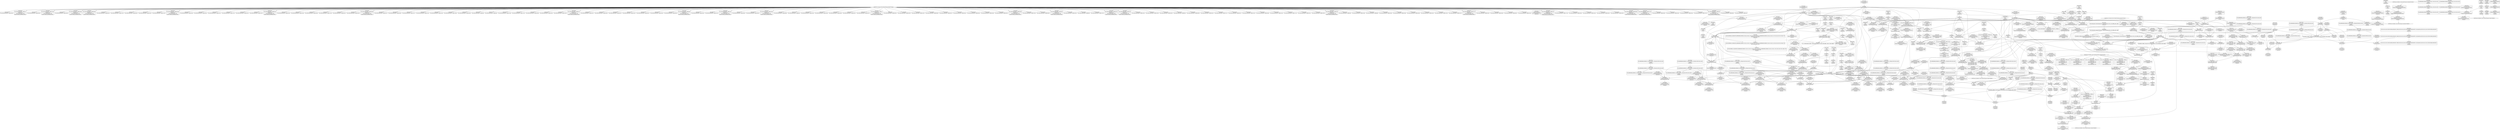 digraph {
	CE0x4575df0 [shape=record,shape=Mrecord,label="{CE0x4575df0|_ret_i32_%call2,_!dbg_!27722|security/selinux/hooks.c,1866|*SummSink*}"]
	CE0x4587120 [shape=record,shape=Mrecord,label="{CE0x4587120|selinux_sb_statfs:call8|security/selinux/hooks.c,2630|*SummSource*}"]
	CE0x4551290 [shape=record,shape=Mrecord,label="{CE0x4551290|avc_has_perm:auditdata|Function::avc_has_perm&Arg::auditdata::|*SummSource*}"]
	CE0x44e7c00 [shape=record,shape=Mrecord,label="{CE0x44e7c00|selinux_sb_statfs:tmp|*SummSource*}"]
	CE0x44e2820 [shape=record,shape=Mrecord,label="{CE0x44e2820|selinux_sb_statfs:tobool1|security/selinux/hooks.c,2625|*SummSink*}"]
	CE0x452e0a0 [shape=record,shape=Mrecord,label="{CE0x452e0a0|avc_has_perm:ssid|Function::avc_has_perm&Arg::ssid::}"]
	CE0x450e1c0 [shape=record,shape=Mrecord,label="{CE0x450e1c0|0:_i32,_4:_i32,_8:_i32,_12:_i32,_:_CMRE_4,8_|*MultipleSource*|security/selinux/hooks.c,196|security/selinux/hooks.c,197|*LoadInst*|security/selinux/hooks.c,196}"]
	CE0x4580140 [shape=record,shape=Mrecord,label="{CE0x4580140|superblock_has_perm:tmp5|security/selinux/hooks.c,1865|*SummSink*}"]
	CE0x453b540 [shape=record,shape=Mrecord,label="{CE0x453b540|232:_%struct.super_block*,_:_CRE_187,188_}"]
	CE0x4535810 [shape=record,shape=Mrecord,label="{CE0x4535810|232:_%struct.super_block*,_:_CRE_88,89_}"]
	CE0x453bb80 [shape=record,shape=Mrecord,label="{CE0x453bb80|232:_%struct.super_block*,_:_CRE_192,193_}"]
	CE0x453fa90 [shape=record,shape=Mrecord,label="{CE0x453fa90|232:_%struct.super_block*,_:_CRE_307,308_}"]
	CE0x44f3ba0 [shape=record,shape=Mrecord,label="{CE0x44f3ba0|get_current:tmp1|*SummSource*}"]
	CE0x44ef7f0 [shape=record,shape=Mrecord,label="{CE0x44ef7f0|i64_1|*Constant*|*SummSink*}"]
	CE0x44e3c60 [shape=record,shape=Mrecord,label="{CE0x44e3c60|selinux_sb_statfs:entry|*SummSource*}"]
	CE0x44ffda0 [shape=record,shape=Mrecord,label="{CE0x44ffda0|selinux_sb_statfs:tmp17|security/selinux/hooks.c,2625}"]
	CE0x452f690 [shape=record,shape=Mrecord,label="{CE0x452f690|i64*_getelementptr_inbounds_(_2_x_i64_,_2_x_i64_*___llvm_gcov_ctr131,_i64_0,_i64_1)|*Constant*|*SummSink*}"]
	CE0x44f4080 [shape=record,shape=Mrecord,label="{CE0x44f4080|get_current:tmp1}"]
	CE0x457e290 [shape=record,shape=Mrecord,label="{CE0x457e290|superblock_has_perm:perms|Function::superblock_has_perm&Arg::perms::|*SummSource*}"]
	CE0x451b3f0 [shape=record,shape=Mrecord,label="{CE0x451b3f0|0:_i32,_4:_i32,_8:_i32,_12:_i32,_:_CMRE_0,4_|*MultipleSource*|security/selinux/hooks.c,196|security/selinux/hooks.c,197|*LoadInst*|security/selinux/hooks.c,196}"]
	CE0x4519910 [shape=record,shape=Mrecord,label="{CE0x4519910|cred_sid:tmp3}"]
	CE0x44ffe10 [shape=record,shape=Mrecord,label="{CE0x44ffe10|selinux_sb_statfs:tmp17|security/selinux/hooks.c,2625|*SummSource*}"]
	CE0x4587c50 [shape=record,shape=Mrecord,label="{CE0x4587c50|superblock_has_perm:cred|Function::superblock_has_perm&Arg::cred::|*SummSource*}"]
	CE0x4584f20 [shape=record,shape=Mrecord,label="{CE0x4584f20|superblock_has_perm:tmp3|*SummSource*}"]
	CE0x452fb30 [shape=record,shape=Mrecord,label="{CE0x452fb30|cred_sid:tmp2|*SummSink*}"]
	CE0x44ea4d0 [shape=record,shape=Mrecord,label="{CE0x44ea4d0|superblock_has_perm:bb|*SummSink*}"]
	CE0x4587b80 [shape=record,shape=Mrecord,label="{CE0x4587b80|superblock_has_perm:cred|Function::superblock_has_perm&Arg::cred::}"]
	CE0x4539880 [shape=record,shape=Mrecord,label="{CE0x4539880|232:_%struct.super_block*,_:_CRE_164,165_}"]
	CE0x450eb60 [shape=record,shape=Mrecord,label="{CE0x450eb60|cred_sid:tmp6|security/selinux/hooks.c,197|*SummSource*}"]
	CE0x4534eb0 [shape=record,shape=Mrecord,label="{CE0x4534eb0|232:_%struct.super_block*,_:_CRE_152,153_}"]
	CE0x452fe80 [shape=record,shape=Mrecord,label="{CE0x452fe80|i32_78|*Constant*|*SummSink*}"]
	CE0x44f8470 [shape=record,shape=Mrecord,label="{CE0x44f8470|selinux_sb_statfs:tmp10|security/selinux/hooks.c,2625|*SummSource*}"]
	CE0x4586bf0 [shape=record,shape=Mrecord,label="{CE0x4586bf0|GLOBAL:superblock_has_perm|*Constant*}"]
	CE0x4588920 [shape=record,shape=Mrecord,label="{CE0x4588920|_ret_i32_%call2,_!dbg_!27722|security/selinux/hooks.c,1866}"]
	CE0x44e6610 [shape=record,shape=Mrecord,label="{CE0x44e6610|selinux_sb_statfs:tmp2|*SummSource*}"]
	CE0x4501560 [shape=record,shape=Mrecord,label="{CE0x4501560|i64*_getelementptr_inbounds_(_2_x_i64_,_2_x_i64_*___llvm_gcov_ctr151,_i64_0,_i64_0)|*Constant*|*SummSource*}"]
	CE0x44ea330 [shape=record,shape=Mrecord,label="{CE0x44ea330|superblock_has_perm:tmp2}"]
	CE0x44f9c20 [shape=record,shape=Mrecord,label="{CE0x44f9c20|i8_1|*Constant*|*SummSource*}"]
	CE0x4502a80 [shape=record,shape=Mrecord,label="{CE0x4502a80|i64*_getelementptr_inbounds_(_11_x_i64_,_11_x_i64_*___llvm_gcov_ctr202,_i64_0,_i64_0)|*Constant*|*SummSource*}"]
	CE0x453dac0 [shape=record,shape=Mrecord,label="{CE0x453dac0|232:_%struct.super_block*,_:_CRE_217,218_}"]
	CE0x44eb260 [shape=record,shape=Mrecord,label="{CE0x44eb260|%struct.task_struct*_(%struct.task_struct**)*_asm_movq_%gs:$_1:P_,$0_,_r,im,_dirflag_,_fpsr_,_flags_}"]
	CE0x44e9680 [shape=record,shape=Mrecord,label="{CE0x44e9680|selinux_sb_statfs:tmp13|security/selinux/hooks.c,2625|*SummSource*}"]
	CE0x4578590 [shape=record,shape=Mrecord,label="{CE0x4578590|superblock_has_perm:tmp}"]
	CE0x453d5c0 [shape=record,shape=Mrecord,label="{CE0x453d5c0|232:_%struct.super_block*,_:_CRE_213,214_}"]
	CE0x44fd960 [shape=record,shape=Mrecord,label="{CE0x44fd960|_ret_i32_%tmp6,_!dbg_!27716|security/selinux/hooks.c,197|*SummSink*}"]
	CE0x4537c70 [shape=record,shape=Mrecord,label="{CE0x4537c70|232:_%struct.super_block*,_:_CRE_104,112_|*MultipleSource*|security/selinux/hooks.c,2629|Function::selinux_sb_statfs&Arg::dentry::}"]
	CE0x456eba0 [shape=record,shape=Mrecord,label="{CE0x456eba0|_ret_i32_%call2,_!dbg_!27722|security/selinux/hooks.c,1866|*SummSource*}"]
	CE0x4540360 [shape=record,shape=Mrecord,label="{CE0x4540360|232:_%struct.super_block*,_:_CRE_314,315_}"]
	CE0x44eb620 [shape=record,shape=Mrecord,label="{CE0x44eb620|selinux_sb_statfs:tmp14|security/selinux/hooks.c,2625}"]
	CE0x450ded0 [shape=record,shape=Mrecord,label="{CE0x450ded0|i32_1|*Constant*|*SummSource*}"]
	CE0x451a510 [shape=record,shape=Mrecord,label="{CE0x451a510|cred_sid:tmp4|*LoadInst*|security/selinux/hooks.c,196|*SummSource*}"]
	CE0x45965f0 [shape=record,shape=Mrecord,label="{CE0x45965f0|i64*_getelementptr_inbounds_(_2_x_i64_,_2_x_i64_*___llvm_gcov_ctr98,_i64_0,_i64_1)|*Constant*|*SummSink*}"]
	CE0x44f5020 [shape=record,shape=Mrecord,label="{CE0x44f5020|selinux_sb_statfs:tmp|*SummSink*}"]
	CE0x4587950 [shape=record,shape=Mrecord,label="{CE0x4587950|i32_8|*Constant*}"]
	CE0x44f8090 [shape=record,shape=Mrecord,label="{CE0x44f8090|selinux_sb_statfs:tmp9|security/selinux/hooks.c,2625|*SummSource*}"]
	CE0x4588590 [shape=record,shape=Mrecord,label="{CE0x4588590|i32_8|*Constant*|*SummSink*}"]
	CE0x4519680 [shape=record,shape=Mrecord,label="{CE0x4519680|i64_3|*Constant*|*SummSink*}"]
	CE0x44e6810 [shape=record,shape=Mrecord,label="{CE0x44e6810|selinux_sb_statfs:tmp3}"]
	CE0x4573f90 [shape=record,shape=Mrecord,label="{CE0x4573f90|superblock_has_perm:s_security|security/selinux/hooks.c,1865|*SummSource*}"]
	CE0x4572440 [shape=record,shape=Mrecord,label="{CE0x4572440|superblock_has_perm:call|security/selinux/hooks.c,1863|*SummSink*}"]
	CE0x45399c0 [shape=record,shape=Mrecord,label="{CE0x45399c0|232:_%struct.super_block*,_:_CRE_165,166_}"]
	CE0x45470d0 [shape=record,shape=Mrecord,label="{CE0x45470d0|selinux_sb_statfs:s_root|security/selinux/hooks.c,2629|*SummSink*}"]
	CE0x44fa170 [shape=record,shape=Mrecord,label="{CE0x44fa170|_call_void_lockdep_rcu_suspicious(i8*_getelementptr_inbounds_(_25_x_i8_,_25_x_i8_*_.str3,_i32_0,_i32_0),_i32_2625,_i8*_getelementptr_inbounds_(_45_x_i8_,_45_x_i8_*_.str12,_i32_0,_i32_0))_#10,_!dbg_!27728|security/selinux/hooks.c,2625}"]
	CE0x45143b0 [shape=record,shape=Mrecord,label="{CE0x45143b0|i64_2|*Constant*|*SummSource*}"]
	CE0x453c080 [shape=record,shape=Mrecord,label="{CE0x453c080|232:_%struct.super_block*,_:_CRE_196,197_}"]
	CE0x450d2a0 [shape=record,shape=Mrecord,label="{CE0x450d2a0|superblock_has_perm:tmp6|security/selinux/hooks.c,1866|*SummSink*}"]
	CE0x44fa000 [shape=record,shape=Mrecord,label="{CE0x44fa000|i8*_getelementptr_inbounds_(_25_x_i8_,_25_x_i8_*_.str3,_i32_0,_i32_0)|*Constant*}"]
	CE0x453dfc0 [shape=record,shape=Mrecord,label="{CE0x453dfc0|232:_%struct.super_block*,_:_CRE_221,222_}"]
	CE0x45317c0 [shape=record,shape=Mrecord,label="{CE0x45317c0|selinux_sb_statfs:dentry|Function::selinux_sb_statfs&Arg::dentry::|*SummSink*}"]
	CE0x4551220 [shape=record,shape=Mrecord,label="{CE0x4551220|avc_has_perm:auditdata|Function::avc_has_perm&Arg::auditdata::}"]
	CE0x45852b0 [shape=record,shape=Mrecord,label="{CE0x45852b0|_call_void_mcount()_#3|*SummSource*}"]
	CE0x44fd390 [shape=record,shape=Mrecord,label="{CE0x44fd390|i8*_getelementptr_inbounds_(_45_x_i8_,_45_x_i8_*_.str12,_i32_0,_i32_0)|*Constant*|*SummSink*}"]
	CE0x44f7680 [shape=record,shape=Mrecord,label="{CE0x44f7680|cred_sid:tmp1|*SummSource*}"]
	CE0x4516880 [shape=record,shape=Mrecord,label="{CE0x4516880|get_current:tmp3}"]
	CE0x4502d00 [shape=record,shape=Mrecord,label="{CE0x4502d00|selinux_sb_statfs:ad|security/selinux/hooks.c, 2626|*SummSource*}"]
	CE0x4583440 [shape=record,shape=Mrecord,label="{CE0x4583440|superblock_has_perm:tmp6|security/selinux/hooks.c,1866}"]
	CE0x4536200 [shape=record,shape=Mrecord,label="{CE0x4536200|232:_%struct.super_block*,_:_CRE_24,40_|*MultipleSource*|security/selinux/hooks.c,2629|Function::selinux_sb_statfs&Arg::dentry::}"]
	CE0x4530450 [shape=record,shape=Mrecord,label="{CE0x4530450|selinux_sb_statfs:cred4|security/selinux/hooks.c,2625|*SummSource*}"]
	CE0x4580a40 [shape=record,shape=Mrecord,label="{CE0x4580a40|8:_i32,_:_CRE_8,12_|*MultipleSource*|*LoadInst*|security/selinux/hooks.c,1865|security/selinux/hooks.c,1865|security/selinux/hooks.c,1866}"]
	CE0x5878a50 [shape=record,shape=Mrecord,label="{CE0x5878a50|selinux_sb_statfs:do.end}"]
	CE0x44f3230 [shape=record,shape=Mrecord,label="{CE0x44f3230|i64_2|*Constant*}"]
	CE0x453a8c0 [shape=record,shape=Mrecord,label="{CE0x453a8c0|232:_%struct.super_block*,_:_CRE_177,178_}"]
	CE0x45128b0 [shape=record,shape=Mrecord,label="{CE0x45128b0|get_current:tmp}"]
	CE0x452fa50 [shape=record,shape=Mrecord,label="{CE0x452fa50|cred_sid:tmp2}"]
	CE0x44e2680 [shape=record,shape=Mrecord,label="{CE0x44e2680|selinux_sb_statfs:tobool1|security/selinux/hooks.c,2625}"]
	CE0x4585790 [shape=record,shape=Mrecord,label="{CE0x4585790|superblock_has_perm:call|security/selinux/hooks.c,1863}"]
	CE0x453c800 [shape=record,shape=Mrecord,label="{CE0x453c800|232:_%struct.super_block*,_:_CRE_202,203_}"]
	CE0x44f5d20 [shape=record,shape=Mrecord,label="{CE0x44f5d20|selinux_sb_statfs:tmp6|security/selinux/hooks.c,2625|*SummSink*}"]
	CE0x4575070 [shape=record,shape=Mrecord,label="{CE0x4575070|get_current:bb|*SummSink*}"]
	CE0x44f1ae0 [shape=record,shape=Mrecord,label="{CE0x44f1ae0|selinux_sb_statfs:do.end|*SummSource*}"]
	CE0x452e4d0 [shape=record,shape=Mrecord,label="{CE0x452e4d0|cred_sid:bb}"]
	CE0x45379f0 [shape=record,shape=Mrecord,label="{CE0x45379f0|232:_%struct.super_block*,_:_CRE_144,145_}"]
	CE0x44e6fa0 [shape=record,shape=Mrecord,label="{CE0x44e6fa0|selinux_sb_statfs:tmp11|security/selinux/hooks.c,2625}"]
	CE0x44f2de0 [shape=record,shape=Mrecord,label="{CE0x44f2de0|selinux_sb_statfs:land.lhs.true2|*SummSource*}"]
	CE0x44f1ee0 [shape=record,shape=Mrecord,label="{CE0x44f1ee0|GLOBAL:__llvm_gcov_ctr202|Global_var:__llvm_gcov_ctr202|*SummSource*}"]
	CE0x4502090 [shape=record,shape=Mrecord,label="{CE0x4502090|i64*_getelementptr_inbounds_(_11_x_i64_,_11_x_i64_*___llvm_gcov_ctr202,_i64_0,_i64_0)|*Constant*}"]
	CE0x4534b80 [shape=record,shape=Mrecord,label="{CE0x4534b80|selinux_sb_statfs:dentry|Function::selinux_sb_statfs&Arg::dentry::}"]
	CE0x4518de0 [shape=record,shape=Mrecord,label="{CE0x4518de0|232:_%struct.super_block*,_:_CRE_159,160_}"]
	CE0x453be00 [shape=record,shape=Mrecord,label="{CE0x453be00|232:_%struct.super_block*,_:_CRE_194,195_}"]
	CE0x44f3cb0 [shape=record,shape=Mrecord,label="{CE0x44f3cb0|selinux_sb_statfs:do.body}"]
	CE0x4550470 [shape=record,shape=Mrecord,label="{CE0x4550470|superblock_has_perm:call2|security/selinux/hooks.c,1866|*SummSource*}"]
	CE0x453f2d0 [shape=record,shape=Mrecord,label="{CE0x453f2d0|232:_%struct.super_block*,_:_CRE_288,296_|*MultipleSource*|security/selinux/hooks.c,2629|Function::selinux_sb_statfs&Arg::dentry::}"]
	CE0x45024d0 [shape=record,shape=Mrecord,label="{CE0x45024d0|selinux_sb_statfs:tmp7|security/selinux/hooks.c,2625}"]
	CE0x44f1a70 [shape=record,shape=Mrecord,label="{CE0x44f1a70|selinux_sb_statfs:if.then|*SummSource*}"]
	CE0x44f7610 [shape=record,shape=Mrecord,label="{CE0x44f7610|cred_sid:tmp1}"]
	CE0x4596100 [shape=record,shape=Mrecord,label="{CE0x4596100|i32_0|*Constant*}"]
	CE0x4537e00 [shape=record,shape=Mrecord,label="{CE0x4537e00|232:_%struct.super_block*,_:_CRE_112,144_|*MultipleSource*|security/selinux/hooks.c,2629|Function::selinux_sb_statfs&Arg::dentry::}"]
	CE0x451b930 [shape=record,shape=Mrecord,label="{CE0x451b930|selinux_sb_statfs:tmp5|security/selinux/hooks.c,2625|*SummSource*}"]
	CE0x453ca80 [shape=record,shape=Mrecord,label="{CE0x453ca80|232:_%struct.super_block*,_:_CRE_204,205_}"]
	CE0x44fd800 [shape=record,shape=Mrecord,label="{CE0x44fd800|_ret_i32_%tmp6,_!dbg_!27716|security/selinux/hooks.c,197|*SummSource*}"]
	CE0x44fe8d0 [shape=record,shape=Mrecord,label="{CE0x44fe8d0|get_current:entry}"]
	CE0x452dac0 [shape=record,shape=Mrecord,label="{CE0x452dac0|get_current:tmp2|*SummSink*}"]
	CE0x4586ac0 [shape=record,shape=Mrecord,label="{CE0x4586ac0|selinux_sb_statfs:tmp24|*LoadInst*|security/selinux/hooks.c,2630|*SummSink*}"]
	CE0x4583510 [shape=record,shape=Mrecord,label="{CE0x4583510|superblock_has_perm:tmp6|security/selinux/hooks.c,1866|*SummSource*}"]
	CE0x454fc70 [shape=record,shape=Mrecord,label="{CE0x454fc70|i16_5|*Constant*}"]
	CE0x453e100 [shape=record,shape=Mrecord,label="{CE0x453e100|232:_%struct.super_block*,_:_CRE_222,223_}"]
	CE0x45735e0 [shape=record,shape=Mrecord,label="{CE0x45735e0|get_current:tmp3|*SummSink*}"]
	CE0x4540220 [shape=record,shape=Mrecord,label="{CE0x4540220|232:_%struct.super_block*,_:_CRE_313,314_}"]
	CE0x453a280 [shape=record,shape=Mrecord,label="{CE0x453a280|232:_%struct.super_block*,_:_CRE_172,173_}"]
	CE0x44f8400 [shape=record,shape=Mrecord,label="{CE0x44f8400|selinux_sb_statfs:tmp10|security/selinux/hooks.c,2625}"]
	CE0x4519b00 [shape=record,shape=Mrecord,label="{CE0x4519b00|cred_sid:tmp3|*SummSink*}"]
	CE0x45883e0 [shape=record,shape=Mrecord,label="{CE0x45883e0|i32_8|*Constant*|*SummSource*}"]
	CE0x44ef780 [shape=record,shape=Mrecord,label="{CE0x44ef780|i64_1|*Constant*|*SummSource*}"]
	CE0x45720b0 [shape=record,shape=Mrecord,label="{CE0x45720b0|superblock_has_perm:ad|Function::superblock_has_perm&Arg::ad::}"]
	CE0x4572770 [shape=record,shape=Mrecord,label="{CE0x4572770|cred_sid:entry}"]
	CE0x4530f30 [shape=record,shape=Mrecord,label="{CE0x4530f30|0:_i8,_8:_%struct.dentry*,_24:_%struct.selinux_audit_data*,_:_SCMRE_0,1_|*MultipleSource*|security/selinux/hooks.c, 2626|security/selinux/hooks.c,2628}"]
	CE0x44feff0 [shape=record,shape=Mrecord,label="{CE0x44feff0|_ret_%struct.task_struct*_%tmp4,_!dbg_!27714|./arch/x86/include/asm/current.h,14}"]
	CE0x44fa7a0 [shape=record,shape=Mrecord,label="{CE0x44fa7a0|_call_void_lockdep_rcu_suspicious(i8*_getelementptr_inbounds_(_25_x_i8_,_25_x_i8_*_.str3,_i32_0,_i32_0),_i32_2625,_i8*_getelementptr_inbounds_(_45_x_i8_,_45_x_i8_*_.str12,_i32_0,_i32_0))_#10,_!dbg_!27728|security/selinux/hooks.c,2625|*SummSink*}"]
	CE0x44f0af0 [shape=record,shape=Mrecord,label="{CE0x44f0af0|GLOBAL:selinux_sb_statfs.__warned|Global_var:selinux_sb_statfs.__warned|*SummSink*}"]
	CE0x4536800 [shape=record,shape=Mrecord,label="{CE0x4536800|232:_%struct.super_block*,_:_CRE_56,64_|*MultipleSource*|security/selinux/hooks.c,2629|Function::selinux_sb_statfs&Arg::dentry::}"]
	CE0x4519e90 [shape=record,shape=Mrecord,label="{CE0x4519e90|_call_void_mcount()_#3|*SummSink*}"]
	CE0x453f8a0 [shape=record,shape=Mrecord,label="{CE0x453f8a0|232:_%struct.super_block*,_:_CRE_306,307_}"]
	CE0x451b790 [shape=record,shape=Mrecord,label="{CE0x451b790|i32_2625|*Constant*}"]
	CE0x44e5930 [shape=record,shape=Mrecord,label="{CE0x44e5930|_call_void_mcount()_#3|*SummSource*}"]
	CE0x44eea10 [shape=record,shape=Mrecord,label="{CE0x44eea10|selinux_sb_statfs:call|security/selinux/hooks.c,2625|*SummSource*}"]
	CE0x44ff610 [shape=record,shape=Mrecord,label="{CE0x44ff610|i64*_getelementptr_inbounds_(_11_x_i64_,_11_x_i64_*___llvm_gcov_ctr202,_i64_0,_i64_9)|*Constant*}"]
	CE0x45021a0 [shape=record,shape=Mrecord,label="{CE0x45021a0|selinux_sb_statfs:if.then|*SummSink*}"]
	CE0x44f5880 [shape=record,shape=Mrecord,label="{CE0x44f5880|selinux_sb_statfs:tmp6|security/selinux/hooks.c,2625}"]
	CE0x45373a0 [shape=record,shape=Mrecord,label="{CE0x45373a0|232:_%struct.super_block*,_:_CRE_91,92_}"]
	CE0x4586d60 [shape=record,shape=Mrecord,label="{CE0x4586d60|selinux_sb_statfs:call8|security/selinux/hooks.c,2630}"]
	CE0x4543410 [shape=record,shape=Mrecord,label="{CE0x4543410|96:_%struct.dentry*,_272:_i8*,_:_CRE_272,280_|*MultipleSource*|security/selinux/hooks.c,2629|*LoadInst*|security/selinux/hooks.c,2629}"]
	CE0x4583370 [shape=record,shape=Mrecord,label="{CE0x4583370|i32_(i32,_i32,_i16,_i32,_%struct.common_audit_data*)*_bitcast_(i32_(i32,_i32,_i16,_i32,_%struct.common_audit_data.495*)*_avc_has_perm_to_i32_(i32,_i32,_i16,_i32,_%struct.common_audit_data*)*)|*Constant*}"]
	CE0x45342f0 [shape=record,shape=Mrecord,label="{CE0x45342f0|i8_10|*Constant*|*SummSink*}"]
	CE0x44e7b90 [shape=record,shape=Mrecord,label="{CE0x44e7b90|COLLAPSED:_GCMRE___llvm_gcov_ctr202_internal_global_11_x_i64_zeroinitializer:_elem_0:default:}"]
	CE0x453b040 [shape=record,shape=Mrecord,label="{CE0x453b040|232:_%struct.super_block*,_:_CRE_183,184_}"]
	CE0x44fb4b0 [shape=record,shape=Mrecord,label="{CE0x44fb4b0|superblock_has_perm:tmp1}"]
	CE0x44ebc30 [shape=record,shape=Mrecord,label="{CE0x44ebc30|i1_true|*Constant*|*SummSink*}"]
	CE0x44dfd10 [shape=record,shape=Mrecord,label="{CE0x44dfd10|i64_4|*Constant*}"]
	CE0x452ffa0 [shape=record,shape=Mrecord,label="{CE0x452ffa0|i32_78|*Constant*|*SummSource*}"]
	CE0x4550fe0 [shape=record,shape=Mrecord,label="{CE0x4550fe0|avc_has_perm:requested|Function::avc_has_perm&Arg::requested::|*SummSink*}"]
	CE0x4535c80 [shape=record,shape=Mrecord,label="{CE0x4535c80|232:_%struct.super_block*,_:_CRE_8,12_|*MultipleSource*|security/selinux/hooks.c,2629|Function::selinux_sb_statfs&Arg::dentry::}"]
	CE0x4584ff0 [shape=record,shape=Mrecord,label="{CE0x4584ff0|superblock_has_perm:tmp3|*SummSink*}"]
	CE0x4550560 [shape=record,shape=Mrecord,label="{CE0x4550560|superblock_has_perm:call2|security/selinux/hooks.c,1866|*SummSink*}"]
	CE0x453cbc0 [shape=record,shape=Mrecord,label="{CE0x453cbc0|232:_%struct.super_block*,_:_CRE_205,206_}"]
	CE0x44eb770 [shape=record,shape=Mrecord,label="{CE0x44eb770|selinux_sb_statfs:tmp14|security/selinux/hooks.c,2625|*SummSink*}"]
	CE0x4572850 [shape=record,shape=Mrecord,label="{CE0x4572850|cred_sid:entry|*SummSource*}"]
	CE0x453eef0 [shape=record,shape=Mrecord,label="{CE0x453eef0|232:_%struct.super_block*,_:_CRE_272,280_|*MultipleSource*|security/selinux/hooks.c,2629|Function::selinux_sb_statfs&Arg::dentry::}"]
	CE0x44eb070 [shape=record,shape=Mrecord,label="{CE0x44eb070|selinux_sb_statfs:bb|*SummSource*}"]
	CE0x4538300 [shape=record,shape=Mrecord,label="{CE0x4538300|232:_%struct.super_block*,_:_CRE_148,149_}"]
	CE0x44ff9e0 [shape=record,shape=Mrecord,label="{CE0x44ff9e0|GLOBAL:get_current|*Constant*}"]
	CE0x4517a10 [shape=record,shape=Mrecord,label="{CE0x4517a10|selinux_sb_statfs:tmp19|security/selinux/hooks.c,2625}"]
	CE0x4501710 [shape=record,shape=Mrecord,label="{CE0x4501710|i64*_getelementptr_inbounds_(_2_x_i64_,_2_x_i64_*___llvm_gcov_ctr151,_i64_0,_i64_0)|*Constant*|*SummSink*}"]
	CE0x456e7c0 [shape=record,shape=Mrecord,label="{CE0x456e7c0|selinux_sb_statfs:tmp23|security/selinux/hooks.c,2629|*SummSource*}"]
	CE0x4585fd0 [shape=record,shape=Mrecord,label="{CE0x4585fd0|selinux_sb_statfs:dentry6|security/selinux/hooks.c,2629|*SummSource*}"]
	CE0x454f9d0 [shape=record,shape=Mrecord,label="{CE0x454f9d0|avc_has_perm:tsid|Function::avc_has_perm&Arg::tsid::|*SummSource*}"]
	CE0x4535410 [shape=record,shape=Mrecord,label="{CE0x4535410|selinux_sb_statfs:d_sb|security/selinux/hooks.c,2629|*SummSource*}"]
	CE0x456e5d0 [shape=record,shape=Mrecord,label="{CE0x456e5d0|selinux_sb_statfs:tmp23|security/selinux/hooks.c,2629}"]
	CE0x457e440 [shape=record,shape=Mrecord,label="{CE0x457e440|get_current:tmp|*SummSource*}"]
	CE0x453e920 [shape=record,shape=Mrecord,label="{CE0x453e920|232:_%struct.super_block*,_:_CRE_248,256_|*MultipleSource*|security/selinux/hooks.c,2629|Function::selinux_sb_statfs&Arg::dentry::}"]
	CE0x4540ae0 [shape=record,shape=Mrecord,label="{CE0x4540ae0|selinux_sb_statfs:tmp22|*LoadInst*|security/selinux/hooks.c,2629}"]
	CE0x4519230 [shape=record,shape=Mrecord,label="{CE0x4519230|selinux_sb_statfs:tmp15|security/selinux/hooks.c,2625|*SummSink*}"]
	CE0x45000a0 [shape=record,shape=Mrecord,label="{CE0x45000a0|selinux_sb_statfs:tmp17|security/selinux/hooks.c,2625|*SummSink*}"]
	CE0x4551720 [shape=record,shape=Mrecord,label="{CE0x4551720|_ret_i32_%retval.0,_!dbg_!27728|security/selinux/avc.c,775|*SummSink*}"]
	CE0x4533fb0 [shape=record,shape=Mrecord,label="{CE0x4533fb0|i8_10|*Constant*}"]
	CE0x452f440 [shape=record,shape=Mrecord,label="{CE0x452f440|cred_sid:tmp1|*SummSink*}"]
	CE0x44df770 [shape=record,shape=Mrecord,label="{CE0x44df770|GLOBAL:__llvm_gcov_ctr202|Global_var:__llvm_gcov_ctr202|*SummSink*}"]
	CE0x44ff7e0 [shape=record,shape=Mrecord,label="{CE0x44ff7e0|i64*_getelementptr_inbounds_(_11_x_i64_,_11_x_i64_*___llvm_gcov_ctr202,_i64_0,_i64_9)|*Constant*|*SummSource*}"]
	CE0x4550ae0 [shape=record,shape=Mrecord,label="{CE0x4550ae0|avc_has_perm:entry|*SummSource*}"]
	CE0x4515260 [shape=record,shape=Mrecord,label="{CE0x4515260|superblock_has_perm:bb}"]
	CE0x4540d60 [shape=record,shape=Mrecord,label="{CE0x4540d60|selinux_sb_statfs:tmp22|*LoadInst*|security/selinux/hooks.c,2629|*SummSink*}"]
	CE0x453f4c0 [shape=record,shape=Mrecord,label="{CE0x453f4c0|232:_%struct.super_block*,_:_CRE_296,304_|*MultipleSource*|security/selinux/hooks.c,2629|Function::selinux_sb_statfs&Arg::dentry::}"]
	CE0x4577610 [shape=record,shape=Mrecord,label="{CE0x4577610|superblock_has_perm:tmp4|*LoadInst*|security/selinux/hooks.c,1865|*SummSource*}"]
	CE0x453fd20 [shape=record,shape=Mrecord,label="{CE0x453fd20|232:_%struct.super_block*,_:_CRE_309,310_}"]
	CE0x4540720 [shape=record,shape=Mrecord,label="{CE0x4540720|232:_%struct.super_block*,_:_CRE_317,318_}"]
	CE0x4519480 [shape=record,shape=Mrecord,label="{CE0x4519480|selinux_sb_statfs:tmp16|security/selinux/hooks.c,2625}"]
	CE0x44f0680 [shape=record,shape=Mrecord,label="{CE0x44f0680|get_current:tmp4|./arch/x86/include/asm/current.h,14}"]
	CE0x453c440 [shape=record,shape=Mrecord,label="{CE0x453c440|232:_%struct.super_block*,_:_CRE_199,200_}"]
	CE0x44f4680 [shape=record,shape=Mrecord,label="{CE0x44f4680|selinux_sb_statfs:tmp12|security/selinux/hooks.c,2625|*SummSink*}"]
	CE0x456ccd0 [shape=record,shape=Mrecord,label="{CE0x456ccd0|selinux_sb_statfs:u|security/selinux/hooks.c,2629}"]
	CE0x45501b0 [shape=record,shape=Mrecord,label="{CE0x45501b0|avc_has_perm:tclass|Function::avc_has_perm&Arg::tclass::}"]
	CE0x4540860 [shape=record,shape=Mrecord,label="{CE0x4540860|232:_%struct.super_block*,_:_CRE_318,319_}"]
	CE0x452fac0 [shape=record,shape=Mrecord,label="{CE0x452fac0|cred_sid:tmp2|*SummSource*}"]
	CE0x4502c90 [shape=record,shape=Mrecord,label="{CE0x4502c90|selinux_sb_statfs:ad|security/selinux/hooks.c, 2626}"]
	CE0x4530ec0 [shape=record,shape=Mrecord,label="{CE0x4530ec0|selinux_sb_statfs:type|security/selinux/hooks.c,2628}"]
	CE0x44fb8c0 [shape=record,shape=Mrecord,label="{CE0x44fb8c0|i32_2625|*Constant*|*SummSource*}"]
	CE0x4534980 [shape=record,shape=Mrecord,label="{CE0x4534980|232:_%struct.super_block*,_:_CRE_151,152_}"]
	CE0x4586490 [shape=record,shape=Mrecord,label="{CE0x4586490|selinux_sb_statfs:d_sb7|security/selinux/hooks.c,2630|*SummSource*}"]
	CE0x44ef710 [shape=record,shape=Mrecord,label="{CE0x44ef710|i64_1|*Constant*}"]
	CE0x4574c40 [shape=record,shape=Mrecord,label="{CE0x4574c40|_ret_i32_%call8,_!dbg_!27749|security/selinux/hooks.c,2630|*SummSink*}"]
	CE0x44ea3a0 [shape=record,shape=Mrecord,label="{CE0x44ea3a0|superblock_has_perm:tmp2|*SummSource*}"]
	CE0x45014f0 [shape=record,shape=Mrecord,label="{CE0x45014f0|i64*_getelementptr_inbounds_(_2_x_i64_,_2_x_i64_*___llvm_gcov_ctr151,_i64_0,_i64_0)|*Constant*}"]
	CE0x452df10 [shape=record,shape=Mrecord,label="{CE0x452df10|avc_has_perm:entry|*SummSink*}"]
	CE0x44e7270 [shape=record,shape=Mrecord,label="{CE0x44e7270|selinux_sb_statfs:tmp11|security/selinux/hooks.c,2625|*SummSource*}"]
	CE0x44e9160 [shape=record,shape=Mrecord,label="{CE0x44e9160|i1_true|*Constant*}"]
	CE0x453e790 [shape=record,shape=Mrecord,label="{CE0x453e790|232:_%struct.super_block*,_:_CRE_240,248_|*MultipleSource*|security/selinux/hooks.c,2629|Function::selinux_sb_statfs&Arg::dentry::}"]
	CE0x453dc00 [shape=record,shape=Mrecord,label="{CE0x453dc00|232:_%struct.super_block*,_:_CRE_218,219_}"]
	CE0x453de80 [shape=record,shape=Mrecord,label="{CE0x453de80|232:_%struct.super_block*,_:_CRE_220,221_}"]
	CE0x4586600 [shape=record,shape=Mrecord,label="{CE0x4586600|selinux_sb_statfs:d_sb7|security/selinux/hooks.c,2630|*SummSink*}"]
	CE0x453d200 [shape=record,shape=Mrecord,label="{CE0x453d200|232:_%struct.super_block*,_:_CRE_210,211_}"]
	CE0x4573ba0 [shape=record,shape=Mrecord,label="{CE0x4573ba0|i32_16|*Constant*}"]
	CE0x4e26290 [shape=record,shape=Mrecord,label="{CE0x4e26290|i32_0|*Constant*}"]
	CE0x4586a50 [shape=record,shape=Mrecord,label="{CE0x4586a50|selinux_sb_statfs:tmp24|*LoadInst*|security/selinux/hooks.c,2630|*SummSource*}"]
	CE0x4510780 [shape=record,shape=Mrecord,label="{CE0x4510780|cred_sid:bb|*SummSink*}"]
	CE0x4595e10 [shape=record,shape=Mrecord,label="{CE0x4595e10|i32_22|*Constant*|*SummSink*}"]
	CE0x453a3c0 [shape=record,shape=Mrecord,label="{CE0x453a3c0|232:_%struct.super_block*,_:_CRE_173,174_}"]
	CE0x4583820 [shape=record,shape=Mrecord,label="{CE0x4583820|avc_has_perm:ssid|Function::avc_has_perm&Arg::ssid::|*SummSink*}"]
	CE0x4512c30 [shape=record,shape=Mrecord,label="{CE0x4512c30|cred_sid:tmp|*SummSource*}"]
	CE0x44ebed0 [shape=record,shape=Mrecord,label="{CE0x44ebed0|i64*_getelementptr_inbounds_(_11_x_i64_,_11_x_i64_*___llvm_gcov_ctr202,_i64_0,_i64_8)|*Constant*}"]
	CE0x4534840 [shape=record,shape=Mrecord,label="{CE0x4534840|232:_%struct.super_block*,_:_CRE_150,151_}"]
	"CONST[source:0(mediator),value:2(dynamic)][purpose:{subject}][SnkIdx:0]"
	CE0x4588070 [shape=record,shape=Mrecord,label="{CE0x4588070|superblock_has_perm:sb|Function::superblock_has_perm&Arg::sb::|*SummSource*}"]
	CE0x4518160 [shape=record,shape=Mrecord,label="{CE0x4518160|selinux_sb_statfs:tmp20|security/selinux/hooks.c,2625}"]
	CE0x453d700 [shape=record,shape=Mrecord,label="{CE0x453d700|232:_%struct.super_block*,_:_CRE_214,215_}"]
	CE0x4537b30 [shape=record,shape=Mrecord,label="{CE0x4537b30|232:_%struct.super_block*,_:_CRE_96,104_|*MultipleSource*|security/selinux/hooks.c,2629|Function::selinux_sb_statfs&Arg::dentry::}"]
	CE0x453c6c0 [shape=record,shape=Mrecord,label="{CE0x453c6c0|232:_%struct.super_block*,_:_CRE_201,202_}"]
	CE0x4537f90 [shape=record,shape=Mrecord,label="{CE0x4537f90|232:_%struct.super_block*,_:_CRE_145,146_}"]
	CE0x45002c0 [shape=record,shape=Mrecord,label="{CE0x45002c0|selinux_sb_statfs:tmp18|security/selinux/hooks.c,2625}"]
	CE0x453b180 [shape=record,shape=Mrecord,label="{CE0x453b180|232:_%struct.super_block*,_:_CRE_184,185_}"]
	CE0x45875e0 [shape=record,shape=Mrecord,label="{CE0x45875e0|superblock_has_perm:entry}"]
	CE0x4514f70 [shape=record,shape=Mrecord,label="{CE0x4514f70|GLOBAL:current_task|Global_var:current_task|*SummSink*}"]
	CE0x4538370 [shape=record,shape=Mrecord,label="{CE0x4538370|232:_%struct.super_block*,_:_CRE_147,148_}"]
	CE0x44f2f20 [shape=record,shape=Mrecord,label="{CE0x44f2f20|get_current:tmp|*SummSink*}"]
	CE0x3d95150 [shape=record,shape=Mrecord,label="{CE0x3d95150|selinux_sb_statfs:land.lhs.true|*SummSource*}"]
	CE0x4540c20 [shape=record,shape=Mrecord,label="{CE0x4540c20|selinux_sb_statfs:tmp22|*LoadInst*|security/selinux/hooks.c,2629|*SummSource*}"]
	CE0x4518300 [shape=record,shape=Mrecord,label="{CE0x4518300|selinux_sb_statfs:tmp20|security/selinux/hooks.c,2625|*SummSource*}"]
	CE0x453d0c0 [shape=record,shape=Mrecord,label="{CE0x453d0c0|232:_%struct.super_block*,_:_CRE_209,210_}"]
	"CONST[source:0(mediator),value:0(static)][purpose:{operation}][SrcIdx:2]"
	CE0x45838e0 [shape=record,shape=Mrecord,label="{CE0x45838e0|avc_has_perm:tsid|Function::avc_has_perm&Arg::tsid::}"]
	CE0x4539740 [shape=record,shape=Mrecord,label="{CE0x4539740|232:_%struct.super_block*,_:_CRE_163,164_}"]
	CE0x45748e0 [shape=record,shape=Mrecord,label="{CE0x45748e0|superblock_has_perm:ad|Function::superblock_has_perm&Arg::ad::|*SummSink*}"]
	CE0x44e9a40 [shape=record,shape=Mrecord,label="{CE0x44e9a40|selinux_sb_statfs:tmp1|*SummSink*}"]
	CE0x453f0e0 [shape=record,shape=Mrecord,label="{CE0x453f0e0|232:_%struct.super_block*,_:_CRE_280,288_|*MultipleSource*|security/selinux/hooks.c,2629|Function::selinux_sb_statfs&Arg::dentry::}"]
	CE0x44fba80 [shape=record,shape=Mrecord,label="{CE0x44fba80|i32_2625|*Constant*|*SummSink*}"]
	CE0x452f560 [shape=record,shape=Mrecord,label="{CE0x452f560|i64*_getelementptr_inbounds_(_2_x_i64_,_2_x_i64_*___llvm_gcov_ctr131,_i64_0,_i64_1)|*Constant*|*SummSource*}"]
	CE0x44fa6f0 [shape=record,shape=Mrecord,label="{CE0x44fa6f0|_call_void_lockdep_rcu_suspicious(i8*_getelementptr_inbounds_(_25_x_i8_,_25_x_i8_*_.str3,_i32_0,_i32_0),_i32_2625,_i8*_getelementptr_inbounds_(_45_x_i8_,_45_x_i8_*_.str12,_i32_0,_i32_0))_#10,_!dbg_!27728|security/selinux/hooks.c,2625|*SummSource*}"]
	CE0x4550220 [shape=record,shape=Mrecord,label="{CE0x4550220|avc_has_perm:tclass|Function::avc_has_perm&Arg::tclass::|*SummSource*}"]
	CE0x45962d0 [shape=record,shape=Mrecord,label="{CE0x45962d0|COLLAPSED:_CMRE:_elem_0::|security/selinux/hooks.c,196}"]
	CE0x4587750 [shape=record,shape=Mrecord,label="{CE0x4587750|superblock_has_perm:entry|*SummSource*}"]
	CE0x4572330 [shape=record,shape=Mrecord,label="{CE0x4572330|superblock_has_perm:call|security/selinux/hooks.c,1863|*SummSource*}"]
	CE0x44fd730 [shape=record,shape=Mrecord,label="{CE0x44fd730|cred_sid:cred|Function::cred_sid&Arg::cred::|*SummSink*}"]
	CE0x4515380 [shape=record,shape=Mrecord,label="{CE0x4515380|selinux_sb_statfs:tmp4|security/selinux/hooks.c,2625|*SummSink*}"]
	CE0x453d980 [shape=record,shape=Mrecord,label="{CE0x453d980|232:_%struct.super_block*,_:_CRE_216,217_}"]
	CE0x453b680 [shape=record,shape=Mrecord,label="{CE0x453b680|232:_%struct.super_block*,_:_CRE_188,189_}"]
	CE0x453a780 [shape=record,shape=Mrecord,label="{CE0x453a780|232:_%struct.super_block*,_:_CRE_176,177_}"]
	CE0x453d340 [shape=record,shape=Mrecord,label="{CE0x453d340|232:_%struct.super_block*,_:_CRE_211,212_}"]
	CE0x4530170 [shape=record,shape=Mrecord,label="{CE0x4530170|selinux_sb_statfs:cred4|security/selinux/hooks.c,2625|*SummSink*}"]
	CE0x44ff970 [shape=record,shape=Mrecord,label="{CE0x44ff970|i64*_getelementptr_inbounds_(_11_x_i64_,_11_x_i64_*___llvm_gcov_ctr202,_i64_0,_i64_9)|*Constant*|*SummSink*}"]
	CE0x44df5d0 [shape=record,shape=Mrecord,label="{CE0x44df5d0|i64_0|*Constant*|*SummSource*}"]
	CE0x4588000 [shape=record,shape=Mrecord,label="{CE0x4588000|superblock_has_perm:sb|Function::superblock_has_perm&Arg::sb::}"]
	CE0x453adc0 [shape=record,shape=Mrecord,label="{CE0x453adc0|232:_%struct.super_block*,_:_CRE_181,182_}"]
	CE0x45513e0 [shape=record,shape=Mrecord,label="{CE0x45513e0|avc_has_perm:auditdata|Function::avc_has_perm&Arg::auditdata::|*SummSink*}"]
	CE0x4515980 [shape=record,shape=Mrecord,label="{CE0x4515980|i64*_getelementptr_inbounds_(_2_x_i64_,_2_x_i64_*___llvm_gcov_ctr151,_i64_0,_i64_1)|*Constant*|*SummSource*}"]
	CE0x44f4300 [shape=record,shape=Mrecord,label="{CE0x44f4300|selinux_sb_statfs:land.lhs.true2|*SummSink*}"]
	CE0x4515630 [shape=record,shape=Mrecord,label="{CE0x4515630|i64*_getelementptr_inbounds_(_11_x_i64_,_11_x_i64_*___llvm_gcov_ctr202,_i64_0,_i64_1)|*Constant*|*SummSource*}"]
	CE0x4516090 [shape=record,shape=Mrecord,label="{CE0x4516090|selinux_sb_statfs:tmp8|security/selinux/hooks.c,2625}"]
	CE0x4517fe0 [shape=record,shape=Mrecord,label="{CE0x4517fe0|selinux_sb_statfs:tmp19|security/selinux/hooks.c,2625|*SummSink*}"]
	CE0x4546e90 [shape=record,shape=Mrecord,label="{CE0x4546e90|i32_12|*Constant*|*SummSource*}"]
	CE0x45872a0 [shape=record,shape=Mrecord,label="{CE0x45872a0|selinux_sb_statfs:call8|security/selinux/hooks.c,2630|*SummSink*}"]
	CE0x5b537c0 [shape=record,shape=Mrecord,label="{CE0x5b537c0|selinux_sb_statfs:if.end|*SummSource*}"]
	CE0x4546750 [shape=record,shape=Mrecord,label="{CE0x4546750|96:_%struct.dentry*,_272:_i8*,_:_CRE_96,104_|*MultipleSource*|security/selinux/hooks.c,2629|*LoadInst*|security/selinux/hooks.c,2629}"]
	CE0x45935d0 [shape=record,shape=Mrecord,label="{CE0x45935d0|%struct.task_struct*_(%struct.task_struct**)*_asm_movq_%gs:$_1:P_,$0_,_r,im,_dirflag_,_fpsr_,_flags_|*SummSource*}"]
	CE0x453ab40 [shape=record,shape=Mrecord,label="{CE0x453ab40|232:_%struct.super_block*,_:_CRE_179,180_}"]
	CE0x4595ed0 [shape=record,shape=Mrecord,label="{CE0x4595ed0|cred_sid:security|security/selinux/hooks.c,196|*SummSource*}"]
	CE0x451a8c0 [shape=record,shape=Mrecord,label="{CE0x451a8c0|cred_sid:tmp5|security/selinux/hooks.c,196|*SummSource*}"]
	CE0x453c300 [shape=record,shape=Mrecord,label="{CE0x453c300|232:_%struct.super_block*,_:_CRE_198,199_}"]
	CE0x44df640 [shape=record,shape=Mrecord,label="{CE0x44df640|i64_0|*Constant*|*SummSink*}"]
	CE0x44ebd60 [shape=record,shape=Mrecord,label="{CE0x44ebd60|i64*_getelementptr_inbounds_(_11_x_i64_,_11_x_i64_*___llvm_gcov_ctr202,_i64_0,_i64_8)|*Constant*|*SummSink*}"]
	CE0x44f7e80 [shape=record,shape=Mrecord,label="{CE0x44f7e80|i64*_getelementptr_inbounds_(_11_x_i64_,_11_x_i64_*___llvm_gcov_ctr202,_i64_0,_i64_6)|*Constant*}"]
	CE0x451a670 [shape=record,shape=Mrecord,label="{CE0x451a670|cred_sid:tmp5|security/selinux/hooks.c,196}"]
	CE0x4514420 [shape=record,shape=Mrecord,label="{CE0x4514420|i64_2|*Constant*|*SummSink*}"]
	CE0x44ee970 [shape=record,shape=Mrecord,label="{CE0x44ee970|selinux_sb_statfs:call|security/selinux/hooks.c,2625}"]
	CE0x45378b0 [shape=record,shape=Mrecord,label="{CE0x45378b0|232:_%struct.super_block*,_:_CRE_95,96_}"]
	CE0x4537770 [shape=record,shape=Mrecord,label="{CE0x4537770|232:_%struct.super_block*,_:_CRE_94,95_}"]
	CE0x44feca0 [shape=record,shape=Mrecord,label="{CE0x44feca0|get_current:entry|*SummSink*}"]
	CE0x4539c40 [shape=record,shape=Mrecord,label="{CE0x4539c40|232:_%struct.super_block*,_:_CRE_167,168_}"]
	CE0x4573540 [shape=record,shape=Mrecord,label="{CE0x4573540|get_current:tmp3|*SummSource*}"]
	CE0x4571a00 [shape=record,shape=Mrecord,label="{CE0x4571a00|GLOBAL:current_task|Global_var:current_task|*SummSource*}"]
	CE0x453a500 [shape=record,shape=Mrecord,label="{CE0x453a500|232:_%struct.super_block*,_:_CRE_174,175_}"]
	CE0x44faf60 [shape=record,shape=Mrecord,label="{CE0x44faf60|GLOBAL:lockdep_rcu_suspicious|*Constant*|*SummSink*}"]
	CE0x4578720 [shape=record,shape=Mrecord,label="{CE0x4578720|i64*_getelementptr_inbounds_(_2_x_i64_,_2_x_i64_*___llvm_gcov_ctr98,_i64_0,_i64_0)|*Constant*|*SummSink*}"]
	CE0x44f4550 [shape=record,shape=Mrecord,label="{CE0x44f4550|selinux_sb_statfs:tmp12|security/selinux/hooks.c,2625|*SummSource*}"]
	CE0x44f3890 [shape=record,shape=Mrecord,label="{CE0x44f3890|i64*_getelementptr_inbounds_(_11_x_i64_,_11_x_i64_*___llvm_gcov_ctr202,_i64_0,_i64_1)|*Constant*}"]
	CE0x44e9610 [shape=record,shape=Mrecord,label="{CE0x44e9610|selinux_sb_statfs:tmp13|security/selinux/hooks.c,2625}"]
	CE0x4512b50 [shape=record,shape=Mrecord,label="{CE0x4512b50|cred_sid:tmp}"]
	CE0x450ec50 [shape=record,shape=Mrecord,label="{CE0x450ec50|cred_sid:tmp6|security/selinux/hooks.c,197|*SummSink*}"]
	CE0x44eb690 [shape=record,shape=Mrecord,label="{CE0x44eb690|selinux_sb_statfs:tmp14|security/selinux/hooks.c,2625|*SummSource*}"]
	CE0x453bf40 [shape=record,shape=Mrecord,label="{CE0x453bf40|232:_%struct.super_block*,_:_CRE_195,196_}"]
	CE0x44f5090 [shape=record,shape=Mrecord,label="{CE0x44f5090|selinux_sb_statfs:tmp8|security/selinux/hooks.c,2625|*SummSink*}"]
	CE0x45859a0 [shape=record,shape=Mrecord,label="{CE0x45859a0|get_current:tmp2}"]
	CE0x44fd6c0 [shape=record,shape=Mrecord,label="{CE0x44fd6c0|cred_sid:cred|Function::cred_sid&Arg::cred::|*SummSource*}"]
	CE0x451b180 [shape=record,shape=Mrecord,label="{CE0x451b180|cred_sid:sid|security/selinux/hooks.c,197|*SummSource*}"]
	CE0x45404a0 [shape=record,shape=Mrecord,label="{CE0x45404a0|232:_%struct.super_block*,_:_CRE_315,316_}"]
	CE0x450e980 [shape=record,shape=Mrecord,label="{CE0x450e980|0:_i32,_4:_i32,_8:_i32,_12:_i32,_:_CMRE_20,24_|*MultipleSource*|security/selinux/hooks.c,196|security/selinux/hooks.c,197|*LoadInst*|security/selinux/hooks.c,196}"]
	CE0x453ba40 [shape=record,shape=Mrecord,label="{CE0x453ba40|232:_%struct.super_block*,_:_CRE_191,192_}"]
	CE0x4586380 [shape=record,shape=Mrecord,label="{CE0x4586380|selinux_sb_statfs:d_sb7|security/selinux/hooks.c,2630}"]
	CE0x4531260 [shape=record,shape=Mrecord,label="{CE0x4531260|selinux_sb_statfs:type|security/selinux/hooks.c,2628|*SummSink*}"]
	CE0x45369f0 [shape=record,shape=Mrecord,label="{CE0x45369f0|232:_%struct.super_block*,_:_CRE_64,72_|*MultipleSource*|security/selinux/hooks.c,2629|Function::selinux_sb_statfs&Arg::dentry::}"]
	CE0x44e3d30 [shape=record,shape=Mrecord,label="{CE0x44e3d30|selinux_sb_statfs:bb}"]
	CE0x45194f0 [shape=record,shape=Mrecord,label="{CE0x45194f0|selinux_sb_statfs:tmp16|security/selinux/hooks.c,2625|*SummSource*}"]
	CE0x4538180 [shape=record,shape=Mrecord,label="{CE0x4538180|232:_%struct.super_block*,_:_CRE_146,147_}"]
	CE0x45409a0 [shape=record,shape=Mrecord,label="{CE0x45409a0|232:_%struct.super_block*,_:_CRE_319,320_}"]
	"CONST[source:1(input),value:2(dynamic)][purpose:{object}][SrcIdx:1]"
	CE0x44fd2e0 [shape=record,shape=Mrecord,label="{CE0x44fd2e0|i8*_getelementptr_inbounds_(_45_x_i8_,_45_x_i8_*_.str12,_i32_0,_i32_0)|*Constant*|*SummSource*}"]
	CE0x4596340 [shape=record,shape=Mrecord,label="{CE0x4596340|cred_sid:security|security/selinux/hooks.c,196|*SummSink*}"]
	CE0x4573680 [shape=record,shape=Mrecord,label="{CE0x4573680|_call_void_mcount()_#3}"]
	CE0x4547370 [shape=record,shape=Mrecord,label="{CE0x4547370|selinux_sb_statfs:s_root|security/selinux/hooks.c,2629|*SummSource*}"]
	CE0x4514df0 [shape=record,shape=Mrecord,label="{CE0x4514df0|i32_0|*Constant*|*SummSink*}"]
	CE0x4574f40 [shape=record,shape=Mrecord,label="{CE0x4574f40|get_current:bb|*SummSource*}"]
	CE0x44f6500 [shape=record,shape=Mrecord,label="{CE0x44f6500|selinux_sb_statfs:tmp4|security/selinux/hooks.c,2625}"]
	CE0x4510d30 [shape=record,shape=Mrecord,label="{CE0x4510d30|superblock_has_perm:tmp2|*SummSink*}"]
	CE0x44f0270 [shape=record,shape=Mrecord,label="{CE0x44f0270|selinux_sb_statfs:tmp2}"]
	CE0x4577770 [shape=record,shape=Mrecord,label="{CE0x4577770|superblock_has_perm:tmp4|*LoadInst*|security/selinux/hooks.c,1865|*SummSink*}"]
	CE0x451aa20 [shape=record,shape=Mrecord,label="{CE0x451aa20|cred_sid:tmp5|security/selinux/hooks.c,196|*SummSink*}"]
	CE0x44f9360 [shape=record,shape=Mrecord,label="{CE0x44f9360|i8*_getelementptr_inbounds_(_25_x_i8_,_25_x_i8_*_.str3,_i32_0,_i32_0)|*Constant*|*SummSink*}"]
	CE0x4519f50 [shape=record,shape=Mrecord,label="{CE0x4519f50|i32_22|*Constant*}"]
	CE0x44f1e10 [shape=record,shape=Mrecord,label="{CE0x44f1e10|GLOBAL:__llvm_gcov_ctr202|Global_var:__llvm_gcov_ctr202}"]
	CE0x4502710 [shape=record,shape=Mrecord,label="{CE0x4502710|selinux_sb_statfs:tmp7|security/selinux/hooks.c,2625|*SummSource*}"]
	CE0x44e5670 [shape=record,shape=Mrecord,label="{CE0x44e5670|selinux_sb_statfs:tmp3|*SummSink*}"]
	CE0x44fe150 [shape=record,shape=Mrecord,label="{CE0x44fe150|selinux_sb_statfs:call3|security/selinux/hooks.c,2625|*SummSource*}"]
	CE0x45105e0 [shape=record,shape=Mrecord,label="{CE0x45105e0|cred_sid:bb|*SummSource*}"]
	CE0x4575fd0 [shape=record,shape=Mrecord,label="{CE0x4575fd0|i64*_getelementptr_inbounds_(_2_x_i64_,_2_x_i64_*___llvm_gcov_ctr98,_i64_0,_i64_0)|*Constant*}"]
	CE0x4500330 [shape=record,shape=Mrecord,label="{CE0x4500330|selinux_sb_statfs:tmp18|security/selinux/hooks.c,2625|*SummSource*}"]
	CE0x4512950 [shape=record,shape=Mrecord,label="{CE0x4512950|i64*_getelementptr_inbounds_(_2_x_i64_,_2_x_i64_*___llvm_gcov_ctr131,_i64_0,_i64_0)|*Constant*|*SummSink*}"]
	CE0x4539b00 [shape=record,shape=Mrecord,label="{CE0x4539b00|232:_%struct.super_block*,_:_CRE_166,167_}"]
	CE0x451a6e0 [shape=record,shape=Mrecord,label="{CE0x451a6e0|cred_sid:tmp4|*LoadInst*|security/selinux/hooks.c,196|*SummSink*}"]
	CE0x44f75a0 [shape=record,shape=Mrecord,label="{CE0x44f75a0|i64_1|*Constant*}"]
	CE0x4535130 [shape=record,shape=Mrecord,label="{CE0x4535130|232:_%struct.super_block*,_:_CRE_154,155_}"]
	CE0x456e9b0 [shape=record,shape=Mrecord,label="{CE0x456e9b0|selinux_sb_statfs:u|security/selinux/hooks.c,2629|*SummSource*}"]
	CE0x44fb520 [shape=record,shape=Mrecord,label="{CE0x44fb520|superblock_has_perm:tmp1|*SummSource*}"]
	CE0x44e7b20 [shape=record,shape=Mrecord,label="{CE0x44e7b20|selinux_sb_statfs:tmp}"]
	CE0x4534bf0 [shape=record,shape=Mrecord,label="{CE0x4534bf0|selinux_sb_statfs:dentry|Function::selinux_sb_statfs&Arg::dentry::|*SummSource*}"]
	CE0x44fae90 [shape=record,shape=Mrecord,label="{CE0x44fae90|GLOBAL:lockdep_rcu_suspicious|*Constant*|*SummSource*}"]
	CE0x44f04e0 [shape=record,shape=Mrecord,label="{CE0x44f04e0|_call_void_mcount()_#3|*SummSource*}"]
	CE0x451a390 [shape=record,shape=Mrecord,label="{CE0x451a390|cred_sid:tmp4|*LoadInst*|security/selinux/hooks.c,196}"]
	CE0x45804b0 [shape=record,shape=Mrecord,label="{CE0x45804b0|superblock_has_perm:sid1|security/selinux/hooks.c,1866|*SummSource*}"]
	CE0x453b400 [shape=record,shape=Mrecord,label="{CE0x453b400|232:_%struct.super_block*,_:_CRE_186,187_}"]
	CE0x4531060 [shape=record,shape=Mrecord,label="{CE0x4531060|selinux_sb_statfs:type|security/selinux/hooks.c,2628|*SummSource*}"]
	CE0x456e750 [shape=record,shape=Mrecord,label="{CE0x456e750|selinux_sb_statfs:tmp23|security/selinux/hooks.c,2629|*SummSink*}"]
	CE0x4534480 [shape=record,shape=Mrecord,label="{CE0x4534480|232:_%struct.super_block*,_:_CRE_149,150_}"]
	CE0x44e5750 [shape=record,shape=Mrecord,label="{CE0x44e5750|_call_void_mcount()_#3}"]
	CE0x4512bc0 [shape=record,shape=Mrecord,label="{CE0x4512bc0|COLLAPSED:_GCMRE___llvm_gcov_ctr131_internal_global_2_x_i64_zeroinitializer:_elem_0:default:}"]
	CE0x453c940 [shape=record,shape=Mrecord,label="{CE0x453c940|232:_%struct.super_block*,_:_CRE_203,204_}"]
	"CONST[source:2(external),value:2(dynamic)][purpose:{subject}][SrcIdx:3]"
	CE0x44f5fa0 [shape=record,shape=Mrecord,label="{CE0x44f5fa0|selinux_sb_statfs:entry}"]
	CE0x5878bf0 [shape=record,shape=Mrecord,label="{CE0x5878bf0|selinux_sb_statfs:if.end}"]
	CE0x4518640 [shape=record,shape=Mrecord,label="{CE0x4518640|selinux_sb_statfs:tmp20|security/selinux/hooks.c,2625|*SummSink*}"]
	CE0x4578600 [shape=record,shape=Mrecord,label="{CE0x4578600|superblock_has_perm:tmp|*SummSource*}"]
	CE0x4536dd0 [shape=record,shape=Mrecord,label="{CE0x4536dd0|232:_%struct.super_block*,_:_CRE_80,88_|*MultipleSource*|security/selinux/hooks.c,2629|Function::selinux_sb_statfs&Arg::dentry::}"]
	CE0x453bcc0 [shape=record,shape=Mrecord,label="{CE0x453bcc0|232:_%struct.super_block*,_:_CRE_193,194_}"]
	CE0x5878b00 [shape=record,shape=Mrecord,label="{CE0x5878b00|selinux_sb_statfs:do.end|*SummSink*}"]
	CE0x45307c0 [shape=record,shape=Mrecord,label="{CE0x45307c0|selinux_sb_statfs:tmp21|security/selinux/hooks.c,2625}"]
	CE0x453ffa0 [shape=record,shape=Mrecord,label="{CE0x453ffa0|232:_%struct.super_block*,_:_CRE_311,312_}"]
	CE0x4550d90 [shape=record,shape=Mrecord,label="{CE0x4550d90|avc_has_perm:requested|Function::avc_has_perm&Arg::requested::}"]
	CE0x450e690 [shape=record,shape=Mrecord,label="{CE0x450e690|0:_i32,_4:_i32,_8:_i32,_12:_i32,_:_CMRE_12,16_|*MultipleSource*|security/selinux/hooks.c,196|security/selinux/hooks.c,197|*LoadInst*|security/selinux/hooks.c,196}"]
	CE0x4596170 [shape=record,shape=Mrecord,label="{CE0x4596170|cred_sid:security|security/selinux/hooks.c,196}"]
	CE0x4515790 [shape=record,shape=Mrecord,label="{CE0x4515790|i64*_getelementptr_inbounds_(_2_x_i64_,_2_x_i64_*___llvm_gcov_ctr151,_i64_0,_i64_1)|*Constant*}"]
	CE0x4535e80 [shape=record,shape=Mrecord,label="{CE0x4535e80|232:_%struct.super_block*,_:_CRE_16,24_|*MultipleSource*|security/selinux/hooks.c,2629|Function::selinux_sb_statfs&Arg::dentry::}"]
	CE0x44f94d0 [shape=record,shape=Mrecord,label="{CE0x44f94d0|i64*_getelementptr_inbounds_(_11_x_i64_,_11_x_i64_*___llvm_gcov_ctr202,_i64_0,_i64_8)|*Constant*|*SummSource*}"]
	CE0x4595d70 [shape=record,shape=Mrecord,label="{CE0x4595d70|i32_22|*Constant*|*SummSource*}"]
	CE0x4572cb0 [shape=record,shape=Mrecord,label="{CE0x4572cb0|i64*_getelementptr_inbounds_(_2_x_i64_,_2_x_i64_*___llvm_gcov_ctr98,_i64_0,_i64_1)|*Constant*|*SummSource*}"]
	CE0x44fac40 [shape=record,shape=Mrecord,label="{CE0x44fac40|GLOBAL:lockdep_rcu_suspicious|*Constant*}"]
	CE0x44f65d0 [shape=record,shape=Mrecord,label="{CE0x44f65d0|selinux_sb_statfs:tmp4|security/selinux/hooks.c,2625|*SummSource*}"]
	CE0x453b7c0 [shape=record,shape=Mrecord,label="{CE0x453b7c0|232:_%struct.super_block*,_:_CRE_189,190_}"]
	CE0x453dd40 [shape=record,shape=Mrecord,label="{CE0x453dd40|232:_%struct.super_block*,_:_CRE_219,220_}"]
	CE0x44f0d40 [shape=record,shape=Mrecord,label="{CE0x44f0d40|0:_i8,_:_GCMR_selinux_sb_statfs.__warned_internal_global_i8_0,_section_.data.unlikely_,_align_1:_elem_0:default:}"]
	CE0x453e4c0 [shape=record,shape=Mrecord,label="{CE0x453e4c0|232:_%struct.super_block*,_:_CRE_224,232_|*MultipleSource*|security/selinux/hooks.c,2629|Function::selinux_sb_statfs&Arg::dentry::}"]
	CE0x450e890 [shape=record,shape=Mrecord,label="{CE0x450e890|0:_i32,_4:_i32,_8:_i32,_12:_i32,_:_CMRE_16,20_|*MultipleSource*|security/selinux/hooks.c,196|security/selinux/hooks.c,197|*LoadInst*|security/selinux/hooks.c,196}"]
	CE0x44f26c0 [shape=record,shape=Mrecord,label="{CE0x44f26c0|selinux_sb_statfs:tmp8|security/selinux/hooks.c,2625|*SummSource*}"]
	CE0x44f0bd0 [shape=record,shape=Mrecord,label="{CE0x44f0bd0|i64_5|*Constant*}"]
	CE0x4550e70 [shape=record,shape=Mrecord,label="{CE0x4550e70|avc_has_perm:requested|Function::avc_has_perm&Arg::requested::|*SummSource*}"]
	CE0x4530380 [shape=record,shape=Mrecord,label="{CE0x4530380|selinux_sb_statfs:cred4|security/selinux/hooks.c,2625}"]
	CE0x453fa20 [shape=record,shape=Mrecord,label="{CE0x453fa20|232:_%struct.super_block*,_:_CRE_308,309_}"]
	CE0x4501e80 [shape=record,shape=Mrecord,label="{CE0x4501e80|i64*_getelementptr_inbounds_(_2_x_i64_,_2_x_i64_*___llvm_gcov_ctr98,_i64_0,_i64_0)|*Constant*|*SummSource*}"]
	CE0x45371b0 [shape=record,shape=Mrecord,label="{CE0x45371b0|232:_%struct.super_block*,_:_CRE_90,91_}"]
	CE0x44fedb0 [shape=record,shape=Mrecord,label="{CE0x44fedb0|_ret_%struct.task_struct*_%tmp4,_!dbg_!27714|./arch/x86/include/asm/current.h,14|*SummSource*}"]
	CE0x44f5bf0 [shape=record,shape=Mrecord,label="{CE0x44f5bf0|selinux_sb_statfs:tmp6|security/selinux/hooks.c,2625|*SummSource*}"]
	CE0x44f9ed0 [shape=record,shape=Mrecord,label="{CE0x44f9ed0|i8_1|*Constant*|*SummSink*}"]
	CE0x4530100 [shape=record,shape=Mrecord,label="{CE0x4530100|COLLAPSED:_GCMRE_current_task_external_global_%struct.task_struct*:_elem_0::|security/selinux/hooks.c,2625}"]
	CE0x5b538c0 [shape=record,shape=Mrecord,label="{CE0x5b538c0|selinux_sb_statfs:if.end|*SummSink*}"]
	CE0x45749b0 [shape=record,shape=Mrecord,label="{CE0x45749b0|superblock_has_perm:perms|Function::superblock_has_perm&Arg::perms::|*SummSink*}"]
	CE0x4514550 [shape=record,shape=Mrecord,label="{CE0x4514550|i64*_getelementptr_inbounds_(_11_x_i64_,_11_x_i64_*___llvm_gcov_ctr202,_i64_0,_i64_1)|*Constant*|*SummSink*}"]
	CE0x453d840 [shape=record,shape=Mrecord,label="{CE0x453d840|232:_%struct.super_block*,_:_CRE_215,216_}"]
	CE0x44f3780 [shape=record,shape=Mrecord,label="{CE0x44f3780|i64*_getelementptr_inbounds_(_2_x_i64_,_2_x_i64_*___llvm_gcov_ctr98,_i64_0,_i64_1)|*Constant*}"]
	CE0x4588230 [shape=record,shape=Mrecord,label="{CE0x4588230|superblock_has_perm:sb|Function::superblock_has_perm&Arg::sb::|*SummSink*}"]
	CE0x4534150 [shape=record,shape=Mrecord,label="{CE0x4534150|i8_10|*Constant*|*SummSource*}"]
	CE0x4593470 [shape=record,shape=Mrecord,label="{CE0x4593470|get_current:tmp4|./arch/x86/include/asm/current.h,14|*SummSource*}"]
	CE0x4587870 [shape=record,shape=Mrecord,label="{CE0x4587870|superblock_has_perm:entry|*SummSink*}"]
	CE0x44ff310 [shape=record,shape=Mrecord,label="{CE0x44ff310|_ret_%struct.task_struct*_%tmp4,_!dbg_!27714|./arch/x86/include/asm/current.h,14|*SummSink*}"]
	CE0x45188e0 [shape=record,shape=Mrecord,label="{CE0x45188e0|232:_%struct.super_block*,_:_CRE_155,156_}"]
	CE0x44ea030 [shape=record,shape=Mrecord,label="{CE0x44ea030|i64*_getelementptr_inbounds_(_2_x_i64_,_2_x_i64_*___llvm_gcov_ctr151,_i64_0,_i64_1)|*Constant*|*SummSink*}"]
	CE0x4530940 [shape=record,shape=Mrecord,label="{CE0x4530940|selinux_sb_statfs:tmp21|security/selinux/hooks.c,2625|*SummSink*}"]
	CE0x44f7f80 [shape=record,shape=Mrecord,label="{CE0x44f7f80|selinux_sb_statfs:tmp9|security/selinux/hooks.c,2625}"]
	CE0x451ab60 [shape=record,shape=Mrecord,label="{CE0x451ab60|i32_1|*Constant*}"]
	CE0x4510a30 [shape=record,shape=Mrecord,label="{CE0x4510a30|i64*_getelementptr_inbounds_(_2_x_i64_,_2_x_i64_*___llvm_gcov_ctr131,_i64_0,_i64_0)|*Constant*|*SummSource*}"]
	CE0x4539d80 [shape=record,shape=Mrecord,label="{CE0x4539d80|232:_%struct.super_block*,_:_CRE_168,169_}"]
	CE0x44e8ff0 [shape=record,shape=Mrecord,label="{CE0x44e8ff0|i64*_getelementptr_inbounds_(_11_x_i64_,_11_x_i64_*___llvm_gcov_ctr202,_i64_0,_i64_6)|*Constant*|*SummSink*}"]
	CE0x454ff40 [shape=record,shape=Mrecord,label="{CE0x454ff40|i16_5|*Constant*|*SummSink*}"]
	CE0x44f4010 [shape=record,shape=Mrecord,label="{CE0x44f4010|i64_1|*Constant*}"]
	CE0x4576180 [shape=record,shape=Mrecord,label="{CE0x4576180|_ret_i32_%call8,_!dbg_!27749|security/selinux/hooks.c,2630}"]
	CE0x453cd00 [shape=record,shape=Mrecord,label="{CE0x453cd00|232:_%struct.super_block*,_:_CRE_206,207_}"]
	CE0x4573d80 [shape=record,shape=Mrecord,label="{CE0x4573d80|i32_16|*Constant*|*SummSource*}"]
	CE0x4551560 [shape=record,shape=Mrecord,label="{CE0x4551560|_ret_i32_%retval.0,_!dbg_!27728|security/selinux/avc.c,775|*SummSource*}"]
	CE0x44f3610 [shape=record,shape=Mrecord,label="{CE0x44f3610|selinux_sb_statfs:if.then}"]
	CE0x4500930 [shape=record,shape=Mrecord,label="{CE0x4500930|COLLAPSED:_GCMRE___llvm_gcov_ctr151_internal_global_2_x_i64_zeroinitializer:_elem_0:default:}"]
	CE0x4518a20 [shape=record,shape=Mrecord,label="{CE0x4518a20|232:_%struct.super_block*,_:_CRE_156,157_}"]
	CE0x4502d70 [shape=record,shape=Mrecord,label="{CE0x4502d70|selinux_sb_statfs:ad|security/selinux/hooks.c, 2626|*SummSink*}"]
	CE0x45853b0 [shape=record,shape=Mrecord,label="{CE0x45853b0|_call_void_mcount()_#3|*SummSink*}"]
	CE0x4550860 [shape=record,shape=Mrecord,label="{CE0x4550860|i32_(i32,_i32,_i16,_i32,_%struct.common_audit_data*)*_bitcast_(i32_(i32,_i32,_i16,_i32,_%struct.common_audit_data.495*)*_avc_has_perm_to_i32_(i32,_i32,_i16,_i32,_%struct.common_audit_data*)*)|*Constant*|*SummSink*}"]
	CE0x4535c10 [shape=record,shape=Mrecord,label="{CE0x4535c10|232:_%struct.super_block*,_:_CRE_0,4_|*MultipleSource*|security/selinux/hooks.c,2629|Function::selinux_sb_statfs&Arg::dentry::}"]
	CE0x45351e0 [shape=record,shape=Mrecord,label="{CE0x45351e0|i32_9|*Constant*|*SummSource*}"]
	CE0x457ff00 [shape=record,shape=Mrecord,label="{CE0x457ff00|superblock_has_perm:tmp5|security/selinux/hooks.c,1865|*SummSource*}"]
	"CONST[source:0(mediator),value:2(dynamic)][purpose:{subject}][SrcIdx:4]"
	CE0x44ff1a0 [shape=record,shape=Mrecord,label="{CE0x44ff1a0|i32_78|*Constant*}"]
	CE0x451ba70 [shape=record,shape=Mrecord,label="{CE0x451ba70|selinux_sb_statfs:tmp5|security/selinux/hooks.c,2625|*SummSink*}"]
	CE0x44f8a50 [shape=record,shape=Mrecord,label="{CE0x44f8a50|i8*_getelementptr_inbounds_(_25_x_i8_,_25_x_i8_*_.str3,_i32_0,_i32_0)|*Constant*|*SummSource*}"]
	CE0x44e6e30 [shape=record,shape=Mrecord,label="{CE0x44e6e30|selinux_sb_statfs:tmp10|security/selinux/hooks.c,2625|*SummSink*}"]
	CE0x452e840 [shape=record,shape=Mrecord,label="{CE0x452e840|cred_sid:tmp|*SummSink*}"]
	CE0x44f2fc0 [shape=record,shape=Mrecord,label="{CE0x44f2fc0|selinux_sb_statfs:tobool|security/selinux/hooks.c,2625|*SummSource*}"]
	CE0x453c580 [shape=record,shape=Mrecord,label="{CE0x453c580|232:_%struct.super_block*,_:_CRE_200,201_}"]
	CE0x453af00 [shape=record,shape=Mrecord,label="{CE0x453af00|232:_%struct.super_block*,_:_CRE_182,183_}"]
	CE0x45850b0 [shape=record,shape=Mrecord,label="{CE0x45850b0|_call_void_mcount()_#3}"]
	CE0x4546f80 [shape=record,shape=Mrecord,label="{CE0x4546f80|i32_12|*Constant*|*SummSink*}"]
	CE0x44ea440 [shape=record,shape=Mrecord,label="{CE0x44ea440|superblock_has_perm:bb|*SummSource*}"]
	CE0x44e73a0 [shape=record,shape=Mrecord,label="{CE0x44e73a0|selinux_sb_statfs:tmp11|security/selinux/hooks.c,2625|*SummSink*}"]
	CE0x44e2990 [shape=record,shape=Mrecord,label="{CE0x44e2990|i64_5|*Constant*|*SummSource*}"]
	CE0x4586310 [shape=record,shape=Mrecord,label="{CE0x4586310|selinux_sb_statfs:tmp24|*LoadInst*|security/selinux/hooks.c,2630}"]
	CE0x4572990 [shape=record,shape=Mrecord,label="{CE0x4572990|cred_sid:entry|*SummSink*}"]
	CE0x44f47f0 [shape=record,shape=Mrecord,label="{CE0x44f47f0|i64*_getelementptr_inbounds_(_11_x_i64_,_11_x_i64_*___llvm_gcov_ctr202,_i64_0,_i64_6)|*Constant*|*SummSource*}"]
	CE0x45502f0 [shape=record,shape=Mrecord,label="{CE0x45502f0|avc_has_perm:tclass|Function::avc_has_perm&Arg::tclass::|*SummSink*}"]
	CE0x452e340 [shape=record,shape=Mrecord,label="{CE0x452e340|i64*_getelementptr_inbounds_(_2_x_i64_,_2_x_i64_*___llvm_gcov_ctr131,_i64_0,_i64_0)|*Constant*}"]
	CE0x4572120 [shape=record,shape=Mrecord,label="{CE0x4572120|superblock_has_perm:ad|Function::superblock_has_perm&Arg::ad::|*SummSource*}"]
	CE0x451b8c0 [shape=record,shape=Mrecord,label="{CE0x451b8c0|selinux_sb_statfs:tmp5|security/selinux/hooks.c,2625}"]
	CE0x44fdbf0 [shape=record,shape=Mrecord,label="{CE0x44fdbf0|i32_0|*Constant*}"]
	CE0x44e2e10 [shape=record,shape=Mrecord,label="{CE0x44e2e10|selinux_sb_statfs:land.lhs.true2}"]
	CE0x45394c0 [shape=record,shape=Mrecord,label="{CE0x45394c0|232:_%struct.super_block*,_:_CRE_161,162_}"]
	CE0x453f6b0 [shape=record,shape=Mrecord,label="{CE0x453f6b0|232:_%struct.super_block*,_:_CRE_305,306_}"]
	CE0x453e600 [shape=record,shape=Mrecord,label="{CE0x453e600|232:_%struct.super_block*,_:_CRE_232,240_|*MultipleSource*|security/selinux/hooks.c,2629|Function::selinux_sb_statfs&Arg::dentry::}"]
	CE0x4539ec0 [shape=record,shape=Mrecord,label="{CE0x4539ec0|232:_%struct.super_block*,_:_CRE_169,170_}"]
	CE0x44df7e0 [shape=record,shape=Mrecord,label="{CE0x44df7e0|GLOBAL:selinux_sb_statfs.__warned|Global_var:selinux_sb_statfs.__warned}"]
	CE0x44f3340 [shape=record,shape=Mrecord,label="{CE0x44f3340|selinux_sb_statfs:tobool|security/selinux/hooks.c,2625}"]
	CE0x45778f0 [shape=record,shape=Mrecord,label="{CE0x45778f0|i32_1|*Constant*}"]
	CE0x4574060 [shape=record,shape=Mrecord,label="{CE0x4574060|superblock_has_perm:s_security|security/selinux/hooks.c,1865|*SummSink*}"]
	CE0x4514340 [shape=record,shape=Mrecord,label="{CE0x4514340|selinux_sb_statfs:tobool|security/selinux/hooks.c,2625|*SummSink*}"]
	CE0x44fb420 [shape=record,shape=Mrecord,label="{CE0x44fb420|superblock_has_perm:tmp|*SummSink*}"]
	CE0x44e3660 [shape=record,shape=Mrecord,label="{CE0x44e3660|selinux_sb_statfs:entry|*SummSink*}"]
	CE0x4587d60 [shape=record,shape=Mrecord,label="{CE0x4587d60|superblock_has_perm:cred|Function::superblock_has_perm&Arg::cred::|*SummSink*}"]
	CE0x4518f20 [shape=record,shape=Mrecord,label="{CE0x4518f20|232:_%struct.super_block*,_:_CRE_160,161_}"]
	CE0x44fe280 [shape=record,shape=Mrecord,label="{CE0x44fe280|selinux_sb_statfs:call3|security/selinux/hooks.c,2625|*SummSink*}"]
	CE0x44fde10 [shape=record,shape=Mrecord,label="{CE0x44fde10|selinux_sb_statfs:call3|security/selinux/hooks.c,2625}"]
	CE0x44e7510 [shape=record,shape=Mrecord,label="{CE0x44e7510|selinux_sb_statfs:tmp12|security/selinux/hooks.c,2625}"]
	CE0x4517f00 [shape=record,shape=Mrecord,label="{CE0x4517f00|i64*_getelementptr_inbounds_(_11_x_i64_,_11_x_i64_*___llvm_gcov_ctr202,_i64_0,_i64_10)|*Constant*|*SummSink*}"]
	CE0x453ac80 [shape=record,shape=Mrecord,label="{CE0x453ac80|232:_%struct.super_block*,_:_CRE_180,181_}"]
	CE0x4539600 [shape=record,shape=Mrecord,label="{CE0x4539600|232:_%struct.super_block*,_:_CRE_162,163_}"]
	CE0x4550970 [shape=record,shape=Mrecord,label="{CE0x4550970|avc_has_perm:entry}"]
	CE0x4517f70 [shape=record,shape=Mrecord,label="{CE0x4517f70|selinux_sb_statfs:tmp19|security/selinux/hooks.c,2625|*SummSource*}"]
	CE0x44fd270 [shape=record,shape=Mrecord,label="{CE0x44fd270|i8*_getelementptr_inbounds_(_45_x_i8_,_45_x_i8_*_.str12,_i32_0,_i32_0)|*Constant*}"]
	CE0x45874b0 [shape=record,shape=Mrecord,label="{CE0x45874b0|GLOBAL:superblock_has_perm|*Constant*|*SummSink*}"]
	CE0x453b900 [shape=record,shape=Mrecord,label="{CE0x453b900|232:_%struct.super_block*,_:_CRE_190,191_}"]
	CE0x4574b10 [shape=record,shape=Mrecord,label="{CE0x4574b10|_ret_i32_%call8,_!dbg_!27749|security/selinux/hooks.c,2630|*SummSource*}"]
	CE0x452e110 [shape=record,shape=Mrecord,label="{CE0x452e110|avc_has_perm:ssid|Function::avc_has_perm&Arg::ssid::|*SummSource*}"]
	CE0x453eb10 [shape=record,shape=Mrecord,label="{CE0x453eb10|232:_%struct.super_block*,_:_CRE_256,264_|*MultipleSource*|security/selinux/hooks.c,2629|Function::selinux_sb_statfs&Arg::dentry::}"]
	CE0x4580600 [shape=record,shape=Mrecord,label="{CE0x4580600|superblock_has_perm:sid1|security/selinux/hooks.c,1866}"]
	CE0x59a9db0 [shape=record,shape=Mrecord,label="{CE0x59a9db0|selinux_sb_statfs:do.body|*SummSink*}"]
	CE0x45178e0 [shape=record,shape=Mrecord,label="{CE0x45178e0|i64*_getelementptr_inbounds_(_11_x_i64_,_11_x_i64_*___llvm_gcov_ctr202,_i64_0,_i64_10)|*Constant*}"]
	CE0x4572570 [shape=record,shape=Mrecord,label="{CE0x4572570|GLOBAL:cred_sid|*Constant*|*SummSource*}"]
	CE0x4518b60 [shape=record,shape=Mrecord,label="{CE0x4518b60|232:_%struct.super_block*,_:_CRE_157,158_}"]
	CE0x45500b0 [shape=record,shape=Mrecord,label="{CE0x45500b0|_ret_i32_%retval.0,_!dbg_!27728|security/selinux/avc.c,775}"]
	CE0x453e380 [shape=record,shape=Mrecord,label="{CE0x453e380|232:_%struct.super_block*,_:_CRE_304,305_}"]
	CE0x457e3d0 [shape=record,shape=Mrecord,label="{CE0x457e3d0|COLLAPSED:_GCMRE___llvm_gcov_ctr98_internal_global_2_x_i64_zeroinitializer:_elem_0:default:}"]
	CE0x4536610 [shape=record,shape=Mrecord,label="{CE0x4536610|232:_%struct.super_block*,_:_CRE_48,52_|*MultipleSource*|security/selinux/hooks.c,2629|Function::selinux_sb_statfs&Arg::dentry::}"]
	CE0x4535ba0 [shape=record,shape=Mrecord,label="{CE0x4535ba0|selinux_sb_statfs:d_sb|security/selinux/hooks.c,2629|*SummSink*}"]
	CE0x44e26f0 [shape=record,shape=Mrecord,label="{CE0x44e26f0|selinux_sb_statfs:tobool1|security/selinux/hooks.c,2625|*SummSource*}"]
	CE0x4534ff0 [shape=record,shape=Mrecord,label="{CE0x4534ff0|232:_%struct.super_block*,_:_CRE_153,154_}"]
	CE0x4536fc0 [shape=record,shape=Mrecord,label="{CE0x4536fc0|232:_%struct.super_block*,_:_CRE_89,90_}"]
	CE0x44efa10 [shape=record,shape=Mrecord,label="{CE0x44efa10|i32_1|*Constant*}"]
	CE0x454fe10 [shape=record,shape=Mrecord,label="{CE0x454fe10|i16_5|*Constant*|*SummSource*}"]
	CE0x453a640 [shape=record,shape=Mrecord,label="{CE0x453a640|232:_%struct.super_block*,_:_CRE_175,176_}"]
	CE0x44eb360 [shape=record,shape=Mrecord,label="{CE0x44eb360|GLOBAL:current_task|Global_var:current_task}"]
	CE0x44f3aa0 [shape=record,shape=Mrecord,label="{CE0x44f3aa0|selinux_sb_statfs:do.body|*SummSource*}"]
	CE0x4501fa0 [shape=record,shape=Mrecord,label="{CE0x4501fa0|selinux_sb_statfs:land.lhs.true|*SummSink*}"]
	CE0x453ed00 [shape=record,shape=Mrecord,label="{CE0x453ed00|232:_%struct.super_block*,_:_CRE_264,272_|*MultipleSource*|security/selinux/hooks.c,2629|Function::selinux_sb_statfs&Arg::dentry::}"]
	CE0x44f9ab0 [shape=record,shape=Mrecord,label="{CE0x44f9ab0|selinux_sb_statfs:tmp16|security/selinux/hooks.c,2625|*SummSink*}"]
	CE0x45004b0 [shape=record,shape=Mrecord,label="{CE0x45004b0|selinux_sb_statfs:tmp18|security/selinux/hooks.c,2625|*SummSink*}"]
	CE0x44fe7a0 [shape=record,shape=Mrecord,label="{CE0x44fe7a0|GLOBAL:get_current|*Constant*|*SummSink*}"]
	CE0x4550640 [shape=record,shape=Mrecord,label="{CE0x4550640|i32_(i32,_i32,_i16,_i32,_%struct.common_audit_data*)*_bitcast_(i32_(i32,_i32,_i16,_i32,_%struct.common_audit_data.495*)*_avc_has_perm_to_i32_(i32,_i32,_i16,_i32,_%struct.common_audit_data*)*)|*Constant*|*SummSource*}"]
	CE0x4536be0 [shape=record,shape=Mrecord,label="{CE0x4536be0|232:_%struct.super_block*,_:_CRE_72,80_|*MultipleSource*|security/selinux/hooks.c,2629|Function::selinux_sb_statfs&Arg::dentry::}"]
	CE0x44eb920 [shape=record,shape=Mrecord,label="{CE0x44eb920|i1_true|*Constant*|*SummSource*}"]
	CE0x44f3570 [shape=record,shape=Mrecord,label="{CE0x44f3570|selinux_sb_statfs:bb|*SummSink*}"]
	CE0x4586140 [shape=record,shape=Mrecord,label="{CE0x4586140|selinux_sb_statfs:dentry6|security/selinux/hooks.c,2629|*SummSink*}"]
	CE0x4574de0 [shape=record,shape=Mrecord,label="{CE0x4574de0|get_current:bb}"]
	CE0x45400e0 [shape=record,shape=Mrecord,label="{CE0x45400e0|232:_%struct.super_block*,_:_CRE_312,313_}"]
	CE0x44fdda0 [shape=record,shape=Mrecord,label="{CE0x44fdda0|_ret_i32_%tmp6,_!dbg_!27716|security/selinux/hooks.c,197}"]
	CE0x4585470 [shape=record,shape=Mrecord,label="{CE0x4585470|GLOBAL:cred_sid|*Constant*}"]
	CE0x4510fc0 [shape=record,shape=Mrecord,label="{CE0x4510fc0|superblock_has_perm:tmp3}"]
	CE0x44e6680 [shape=record,shape=Mrecord,label="{CE0x44e6680|selinux_sb_statfs:tmp2|*SummSink*}"]
	CE0x4517e50 [shape=record,shape=Mrecord,label="{CE0x4517e50|i64*_getelementptr_inbounds_(_11_x_i64_,_11_x_i64_*___llvm_gcov_ctr202,_i64_0,_i64_10)|*Constant*|*SummSource*}"]
	CE0x44fb590 [shape=record,shape=Mrecord,label="{CE0x44fb590|superblock_has_perm:tmp1|*SummSink*}"]
	CE0x44feaa0 [shape=record,shape=Mrecord,label="{CE0x44feaa0|get_current:entry|*SummSource*}"]
	CE0x45809d0 [shape=record,shape=Mrecord,label="{CE0x45809d0|superblock_has_perm:sid1|security/selinux/hooks.c,1866|*SummSink*}"]
	CE0x453c1c0 [shape=record,shape=Mrecord,label="{CE0x453c1c0|232:_%struct.super_block*,_:_CRE_197,198_}"]
	CE0x4573e90 [shape=record,shape=Mrecord,label="{CE0x4573e90|superblock_has_perm:s_security|security/selinux/hooks.c,1865}"]
	CE0x4514bc0 [shape=record,shape=Mrecord,label="{CE0x4514bc0|selinux_sb_statfs:call|security/selinux/hooks.c,2625|*SummSink*}"]
	CE0x453f830 [shape=record,shape=Mrecord,label="{CE0x453f830|i32_12|*Constant*}"]
	CE0x4e26160 [shape=record,shape=Mrecord,label="{CE0x4e26160|_call_void_mcount()_#3|*SummSink*}"]
	CE0x4518ca0 [shape=record,shape=Mrecord,label="{CE0x4518ca0|232:_%struct.super_block*,_:_CRE_158,159_}"]
	CE0x4537630 [shape=record,shape=Mrecord,label="{CE0x4537630|232:_%struct.super_block*,_:_CRE_93,94_}"]
	CE0x44e1380 [shape=record,shape=Mrecord,label="{CE0x44e1380|selinux_sb_statfs:tmp1|*SummSource*}"]
	CE0x61aaa80 [shape=record,shape=Mrecord,label="{CE0x61aaa80|i64_3|*Constant*|*SummSource*}"]
	CE0x44dfb60 [shape=record,shape=Mrecord,label="{CE0x44dfb60|selinux_sb_statfs:tmp9|security/selinux/hooks.c,2625|*SummSink*}"]
	CE0x454fb00 [shape=record,shape=Mrecord,label="{CE0x454fb00|avc_has_perm:tsid|Function::avc_has_perm&Arg::tsid::|*SummSink*}"]
	CE0x44f7dc0 [shape=record,shape=Mrecord,label="{CE0x44f7dc0|i64_4|*Constant*|*SummSink*}"]
	CE0x44eb2f0 [shape=record,shape=Mrecord,label="{CE0x44eb2f0|%struct.task_struct*_(%struct.task_struct**)*_asm_movq_%gs:$_1:P_,$0_,_r,im,_dirflag_,_fpsr_,_flags_|*SummSink*}"]
	CE0x61aa920 [shape=record,shape=Mrecord,label="{CE0x61aa920|i64_3|*Constant*}"]
	CE0x44f9920 [shape=record,shape=Mrecord,label="{CE0x44f9920|selinux_sb_statfs:tmp15|security/selinux/hooks.c,2625}"]
	CE0x4535250 [shape=record,shape=Mrecord,label="{CE0x4535250|i32_9|*Constant*|*SummSink*}"]
	CE0x4587440 [shape=record,shape=Mrecord,label="{CE0x4587440|GLOBAL:superblock_has_perm|*Constant*|*SummSource*}"]
	CE0x4511d60 [shape=record,shape=Mrecord,label="{CE0x4511d60|get_current:tmp1|*SummSink*}"]
	CE0x4502840 [shape=record,shape=Mrecord,label="{CE0x4502840|selinux_sb_statfs:tmp7|security/selinux/hooks.c,2625|*SummSink*}"]
	CE0x453cf80 [shape=record,shape=Mrecord,label="{CE0x453cf80|232:_%struct.super_block*,_:_CRE_208,209_}"]
	CE0x4519a90 [shape=record,shape=Mrecord,label="{CE0x4519a90|cred_sid:tmp3|*SummSource*}"]
	CE0x450df70 [shape=record,shape=Mrecord,label="{CE0x450df70|i32_1|*Constant*|*SummSink*}"]
	CE0x44f0750 [shape=record,shape=Mrecord,label="{CE0x44f0750|GLOBAL:selinux_sb_statfs.__warned|Global_var:selinux_sb_statfs.__warned|*SummSource*}"]
	CE0x4519750 [shape=record,shape=Mrecord,label="{CE0x4519750|i64_0|*Constant*}"]
	CE0x44fe3f0 [shape=record,shape=Mrecord,label="{CE0x44fe3f0|GLOBAL:get_current|*Constant*|*SummSource*}"]
	CE0x4547300 [shape=record,shape=Mrecord,label="{CE0x4547300|selinux_sb_statfs:s_root|security/selinux/hooks.c,2629}"]
	CE0x45725e0 [shape=record,shape=Mrecord,label="{CE0x45725e0|GLOBAL:cred_sid|*Constant*|*SummSink*}"]
	CE0x453e240 [shape=record,shape=Mrecord,label="{CE0x453e240|232:_%struct.super_block*,_:_CRE_223,224_}"]
	CE0x453a000 [shape=record,shape=Mrecord,label="{CE0x453a000|232:_%struct.super_block*,_:_CRE_170,171_}"]
	CE0x44e7a60 [shape=record,shape=Mrecord,label="{CE0x44e7a60|i64*_getelementptr_inbounds_(_11_x_i64_,_11_x_i64_*___llvm_gcov_ctr202,_i64_0,_i64_0)|*Constant*|*SummSink*}"]
	CE0x44f05e0 [shape=record,shape=Mrecord,label="{CE0x44f05e0|_call_void_mcount()_#3|*SummSink*}"]
	CE0x44e1310 [shape=record,shape=Mrecord,label="{CE0x44e1310|selinux_sb_statfs:tmp1}"]
	CE0x4534b10 [shape=record,shape=Mrecord,label="{CE0x4534b10|i32_9|*Constant*}"]
	CE0x44f98b0 [shape=record,shape=Mrecord,label="{CE0x44f98b0|i8_1|*Constant*}"]
	CE0x4530ab0 [shape=record,shape=Mrecord,label="{CE0x4530ab0|selinux_sb_statfs:tmp21|security/selinux/hooks.c,2625|*SummSource*}"]
	CE0x45405e0 [shape=record,shape=Mrecord,label="{CE0x45405e0|232:_%struct.super_block*,_:_CRE_316,317_}"]
	CE0x453aa00 [shape=record,shape=Mrecord,label="{CE0x453aa00|232:_%struct.super_block*,_:_CRE_178,179_}"]
	CE0x453b2c0 [shape=record,shape=Mrecord,label="{CE0x453b2c0|232:_%struct.super_block*,_:_CRE_185,186_}"]
	CE0x453d480 [shape=record,shape=Mrecord,label="{CE0x453d480|232:_%struct.super_block*,_:_CRE_212,213_}"]
	CE0x456e940 [shape=record,shape=Mrecord,label="{CE0x456e940|selinux_sb_statfs:u|security/selinux/hooks.c,2629|*SummSink*}"]
	CE0x44fdac0 [shape=record,shape=Mrecord,label="{CE0x44fdac0|i32_16|*Constant*|*SummSink*}"]
	CE0x44dfa20 [shape=record,shape=Mrecord,label="{CE0x44dfa20|i64_5|*Constant*|*SummSink*}"]
	CE0x4573e20 [shape=record,shape=Mrecord,label="{CE0x4573e20|superblock_has_perm:tmp4|*LoadInst*|security/selinux/hooks.c,1865}"]
	CE0x4519e20 [shape=record,shape=Mrecord,label="{CE0x4519e20|_call_void_mcount()_#3|*SummSource*}"]
	CE0x4585c50 [shape=record,shape=Mrecord,label="{CE0x4585c50|selinux_sb_statfs:dentry6|security/selinux/hooks.c,2629}"]
	CE0x451af90 [shape=record,shape=Mrecord,label="{CE0x451af90|cred_sid:sid|security/selinux/hooks.c,197}"]
	CE0x4572a70 [shape=record,shape=Mrecord,label="{CE0x4572a70|cred_sid:cred|Function::cred_sid&Arg::cred::}"]
	CE0x44e55d0 [shape=record,shape=Mrecord,label="{CE0x44e55d0|selinux_sb_statfs:tmp3|*SummSource*}"]
	CE0x44e9890 [shape=record,shape=Mrecord,label="{CE0x44e9890|selinux_sb_statfs:tmp13|security/selinux/hooks.c,2625|*SummSink*}"]
	CE0x453a140 [shape=record,shape=Mrecord,label="{CE0x453a140|232:_%struct.super_block*,_:_CRE_171,172_}"]
	"CONST[source:0(mediator),value:0(static)][purpose:{operation}][SnkIdx:3]"
	CE0x452da50 [shape=record,shape=Mrecord,label="{CE0x452da50|get_current:tmp2|*SummSource*}"]
	CE0x4593510 [shape=record,shape=Mrecord,label="{CE0x4593510|get_current:tmp4|./arch/x86/include/asm/current.h,14|*SummSink*}"]
	CE0x3d95060 [shape=record,shape=Mrecord,label="{CE0x3d95060|selinux_sb_statfs:land.lhs.true}"]
	CE0x457fe30 [shape=record,shape=Mrecord,label="{CE0x457fe30|superblock_has_perm:tmp5|security/selinux/hooks.c,1865}"]
	CE0x453fe60 [shape=record,shape=Mrecord,label="{CE0x453fe60|232:_%struct.super_block*,_:_CRE_310,311_}"]
	CE0x4588770 [shape=record,shape=Mrecord,label="{CE0x4588770|superblock_has_perm:perms|Function::superblock_has_perm&Arg::perms::}"]
	CE0x4550400 [shape=record,shape=Mrecord,label="{CE0x4550400|superblock_has_perm:call2|security/selinux/hooks.c,1866}"]
	CE0x4519bc0 [shape=record,shape=Mrecord,label="{CE0x4519bc0|_call_void_mcount()_#3}"]
	CE0x453ce40 [shape=record,shape=Mrecord,label="{CE0x453ce40|232:_%struct.super_block*,_:_CRE_207,208_}"]
	CE0x4536430 [shape=record,shape=Mrecord,label="{CE0x4536430|232:_%struct.super_block*,_:_CRE_40,48_|*MultipleSource*|security/selinux/hooks.c,2629|Function::selinux_sb_statfs&Arg::dentry::}"]
	CE0x4514d80 [shape=record,shape=Mrecord,label="{CE0x4514d80|i32_0|*Constant*|*SummSource*}"]
	CE0x450e2e0 [shape=record,shape=Mrecord,label="{CE0x450e2e0|0:_i32,_4:_i32,_8:_i32,_12:_i32,_:_CMRE_8,12_|*MultipleSource*|security/selinux/hooks.c,196|security/selinux/hooks.c,197|*LoadInst*|security/selinux/hooks.c,196}"]
	CE0x4537330 [shape=record,shape=Mrecord,label="{CE0x4537330|232:_%struct.super_block*,_:_CRE_92,93_}"]
	CE0x44dff10 [shape=record,shape=Mrecord,label="{CE0x44dff10|i64_4|*Constant*|*SummSource*}"]
	"CONST[source:0(mediator),value:2(dynamic)][purpose:{object}][SnkIdx:1]"
	CE0x451b020 [shape=record,shape=Mrecord,label="{CE0x451b020|cred_sid:sid|security/selinux/hooks.c,197|*SummSink*}"]
	CE0x45358e0 [shape=record,shape=Mrecord,label="{CE0x45358e0|selinux_sb_statfs:d_sb|security/selinux/hooks.c,2629}"]
	CE0x450ea70 [shape=record,shape=Mrecord,label="{CE0x450ea70|cred_sid:tmp6|security/selinux/hooks.c,197}"]
	CE0x44f9990 [shape=record,shape=Mrecord,label="{CE0x44f9990|selinux_sb_statfs:tmp15|security/selinux/hooks.c,2625|*SummSource*}"]
	"CONST[source:0(mediator),value:2(dynamic)][purpose:{object}][SnkIdx:2]"
	CE0x452f200 [shape=record,shape=Mrecord,label="{CE0x452f200|i64*_getelementptr_inbounds_(_2_x_i64_,_2_x_i64_*___llvm_gcov_ctr131,_i64_0,_i64_1)|*Constant*}"]
	"CONST[source:1(input),value:2(dynamic)][purpose:{object}][SrcIdx:1]" -> CE0x453b180
	"CONST[source:1(input),value:2(dynamic)][purpose:{object}][SrcIdx:1]" -> CE0x4534eb0
	CE0x452ffa0 -> CE0x44ff1a0
	CE0x44dfd10 -> CE0x44f7dc0
	CE0x44fd800 -> CE0x44fdda0
	CE0x4e26290 -> CE0x4547300
	CE0x44f1a70 -> CE0x44f3610
	CE0x3d95060 -> CE0x4516090
	CE0x5878a50 -> CE0x4547300
	CE0x4500930 -> CE0x4578590
	CE0x5878a50 -> CE0x4585c50
	"CONST[source:1(input),value:2(dynamic)][purpose:{object}][SrcIdx:1]" -> CE0x453be00
	CE0x44f5bf0 -> CE0x44f5880
	CE0x4519f50 -> CE0x4596170
	CE0x4518160 -> CE0x4518640
	CE0x4575fd0 -> CE0x4578720
	CE0x44ff610 -> CE0x44e7b90
	CE0x44f2de0 -> CE0x44e2e10
	CE0x4535410 -> CE0x45358e0
	CE0x4516880 -> CE0x45735e0
	"CONST[source:1(input),value:2(dynamic)][purpose:{object}][SrcIdx:1]" -> CE0x4536800
	CE0x452da50 -> CE0x45859a0
	"CONST[source:1(input),value:2(dynamic)][purpose:{object}][SrcIdx:1]" -> CE0x453af00
	CE0x451b8c0 -> CE0x44f5880
	CE0x5878bf0 -> CE0x5b538c0
	CE0x3d95060 -> CE0x44e2e10
	CE0x45105e0 -> CE0x452e4d0
	CE0x44e7b90 -> CE0x44e7b20
	"CONST[source:1(input),value:2(dynamic)][purpose:{object}][SrcIdx:1]" -> CE0x4537330
	CE0x45143b0 -> CE0x44f3230
	CE0x44ef710 -> CE0x45024d0
	CE0x451b790 -> CE0x44fba80
	CE0x45720b0 -> CE0x4551220
	CE0x44f4010 -> CE0x44fb4b0
	CE0x4e26290 -> CE0x44f3340
	CE0x44e2990 -> CE0x44f0bd0
	CE0x44f8400 -> CE0x44e7b90
	CE0x5878a50 -> CE0x4586380
	CE0x4515260 -> CE0x457fe30
	CE0x45720b0 -> CE0x45748e0
	CE0x44f1ee0 -> CE0x44f1e10
	CE0x4e26290 -> CE0x4586380
	CE0x44e7b90 -> CE0x44f0270
	CE0x45749b0 -> "CONST[source:0(mediator),value:0(static)][purpose:{operation}][SnkIdx:3]"
	CE0x44e6810 -> CE0x44e7b90
	CE0x44e26f0 -> CE0x44e2680
	CE0x4530450 -> CE0x4530380
	CE0x45351e0 -> CE0x4534b10
	CE0x44f5fa0 -> CE0x44e3d30
	CE0x44ef780 -> CE0x44f75a0
	"CONST[source:1(input),value:2(dynamic)][purpose:{object}][SrcIdx:1]" -> CE0x453b7c0
	"CONST[source:1(input),value:2(dynamic)][purpose:{object}][SrcIdx:1]" -> CE0x453bb80
	"CONST[source:1(input),value:2(dynamic)][purpose:{object}][SrcIdx:1]" -> CE0x4535c80
	CE0x451a670 -> CE0x451af90
	CE0x44f3cb0 -> CE0x44f3610
	"CONST[source:1(input),value:2(dynamic)][purpose:{object}][SrcIdx:1]" -> CE0x4538370
	CE0x3d95060 -> CE0x4501fa0
	"CONST[source:1(input),value:2(dynamic)][purpose:{object}][SrcIdx:1]" -> CE0x453ed00
	CE0x45962d0 -> CE0x451a390
	CE0x44e6fa0 -> CE0x44e7510
	CE0x44e2e10 -> CE0x44f4300
	CE0x44e9680 -> CE0x44e9610
	CE0x44f26c0 -> CE0x4516090
	CE0x4501560 -> CE0x45014f0
	"CONST[source:1(input),value:2(dynamic)][purpose:{object}][SrcIdx:1]" -> CE0x4536430
	CE0x4583440 -> CE0x45838e0
	CE0x44efa10 -> CE0x456ccd0
	CE0x4517a10 -> CE0x4518160
	CE0x44f3780 -> CE0x457e3d0
	CE0x44fb4b0 -> CE0x44fb590
	CE0x4515260 -> CE0x4510fc0
	CE0x44df5d0 -> CE0x4519750
	CE0x44df7e0 -> CE0x4516090
	"CONST[source:1(input),value:2(dynamic)][purpose:{object}][SrcIdx:1]" -> CE0x4535810
	CE0x4550640 -> CE0x4583370
	CE0x4572cb0 -> CE0x44f3780
	CE0x454fe10 -> CE0x454fc70
	CE0x44f6500 -> CE0x451b8c0
	CE0x451af90 -> CE0x450ea70
	CE0x45307c0 -> CE0x4530940
	CE0x44fdbf0 -> CE0x4514df0
	CE0x4574f40 -> CE0x4574de0
	CE0x4585c50 -> CE0x4586140
	CE0x44f3cb0 -> CE0x44f6500
	CE0x44f8400 -> CE0x44e6fa0
	CE0x4534b80 -> CE0x45317c0
	CE0x450e1c0 -> CE0x450ea70
	CE0x4576180 -> CE0x4574c40
	CE0x4515260 -> CE0x4573e20
	"CONST[source:1(input),value:2(dynamic)][purpose:{object}][SrcIdx:1]" -> CE0x453b540
	CE0x4574de0 -> CE0x4573680
	"CONST[source:1(input),value:2(dynamic)][purpose:{object}][SrcIdx:1]" -> CE0x453d840
	CE0x44fa170 -> CE0x44fa7a0
	CE0x44f4010 -> CE0x44f4080
	CE0x45859a0 -> CE0x4516880
	CE0x44ef780 -> CE0x44f4010
	CE0x44f3340 -> CE0x3d95060
	CE0x456e7c0 -> CE0x456e5d0
	CE0x4588920 -> CE0x4575df0
	CE0x4519750 -> CE0x44f8400
	"CONST[source:1(input),value:2(dynamic)][purpose:{object}][SrcIdx:1]" -> CE0x453a8c0
	"CONST[source:1(input),value:2(dynamic)][purpose:{object}][SrcIdx:1]" -> CE0x453adc0
	"CONST[source:1(input),value:2(dynamic)][purpose:{object}][SrcIdx:1]" -> CE0x4540720
	CE0x454fc70 -> CE0x45501b0
	CE0x44e2680 -> CE0x44f3610
	"CONST[source:1(input),value:2(dynamic)][purpose:{object}][SrcIdx:1]" -> CE0x453d200
	CE0x44f1e10 -> CE0x44f8400
	CE0x451a390 -> CE0x451a670
	CE0x3d95060 -> CE0x44f3610
	CE0x456e5d0 -> CE0x456e750
	CE0x45935d0 -> CE0x44eb260
	"CONST[source:1(input),value:2(dynamic)][purpose:{object}][SrcIdx:1]" -> CE0x453ffa0
	CE0x4550e70 -> CE0x4550d90
	CE0x4502a80 -> CE0x4502090
	"CONST[source:0(mediator),value:2(dynamic)][purpose:{subject}][SrcIdx:4]" -> CE0x4530ab0
	"CONST[source:1(input),value:2(dynamic)][purpose:{object}][SrcIdx:1]" -> CE0x453eef0
	CE0x4586310 -> CE0x4586ac0
	CE0x44f5fa0 -> CE0x44f3cb0
	CE0x4e26290 -> CE0x4514df0
	"CONST[source:1(input),value:2(dynamic)][purpose:{object}][SrcIdx:1]" -> CE0x453b900
	CE0x4583370 -> CE0x4550970
	CE0x4587750 -> CE0x45875e0
	CE0x4e26290 -> CE0x456ccd0
	CE0x4502c90 -> CE0x456ccd0
	CE0x44f0680 -> CE0x4593510
	CE0x4586bf0 -> CE0x45874b0
	CE0x4512bc0 -> CE0x4512b50
	"CONST[source:1(input),value:2(dynamic)][purpose:{object}][SrcIdx:1]" -> CE0x453ac80
	CE0x451b930 -> CE0x451b8c0
	CE0x4514d80 -> CE0x4596100
	"CONST[source:1(input),value:2(dynamic)][purpose:{object}][SrcIdx:1]" -> CE0x4539b00
	CE0x44f3890 -> CE0x44e7b90
	CE0x44f1e10 -> CE0x44df770
	CE0x44f0d40 -> CE0x4516090
	CE0x44e7b20 -> CE0x44f5020
	CE0x45178e0 -> CE0x4517f00
	"CONST[source:1(input),value:2(dynamic)][purpose:{object}][SrcIdx:1]" -> CE0x45188e0
	CE0x4596100 -> CE0x4596170
	"CONST[source:1(input),value:2(dynamic)][purpose:{object}][SrcIdx:1]" -> CE0x453f6b0
	CE0x4533fb0 -> CE0x45342f0
	CE0x4518160 -> CE0x44e7b90
	CE0x44f3890 -> CE0x44f0270
	CE0x44f3cb0 -> CE0x44e7b90
	CE0x4530ec0 -> CE0x4530f30
	"CONST[source:1(input),value:2(dynamic)][purpose:{object}][SrcIdx:1]" -> CE0x45373a0
	CE0x4534b10 -> CE0x4586380
	CE0x5878a50 -> CE0x45307c0
	CE0x45024d0 -> CE0x4502840
	CE0x5878a50 -> CE0x4530f30
	CE0x44ef710 -> CE0x44e6810
	CE0x4574b10 -> CE0x4576180
	"CONST[source:1(input),value:2(dynamic)][purpose:{object}][SrcIdx:1]" -> CE0x453ab40
	CE0x61aaa80 -> CE0x61aa920
	CE0x44f0680 -> CE0x44feff0
	"CONST[source:1(input),value:2(dynamic)][purpose:{object}][SrcIdx:1]" -> CE0x453f8a0
	CE0x4540c20 -> CE0x4540ae0
	CE0x44f3610 -> CE0x44fa170
	"CONST[source:1(input),value:2(dynamic)][purpose:{object}][SrcIdx:1]" -> CE0x453a780
	CE0x4530380 -> CE0x4530170
	CE0x44f9920 -> CE0x4519230
	CE0x44f3cb0 -> CE0x45024d0
	CE0x5878a50 -> CE0x4530ec0
	CE0x44e7270 -> CE0x44e6fa0
	CE0x4585790 -> CE0x452e0a0
	CE0x44feaa0 -> CE0x44fe8d0
	CE0x44dfd10 -> CE0x44f7f80
	CE0x44fe150 -> CE0x44fde10
	CE0x44e1310 -> CE0x44e7b90
	CE0x44e7b90 -> CE0x44ffda0
	CE0x44fac40 -> CE0x44faf60
	CE0x44e3d30 -> CE0x44e5750
	CE0x4587c50 -> CE0x4587b80
	CE0x4502090 -> CE0x44e7a60
	"CONST[source:0(mediator),value:2(dynamic)][purpose:{subject}][SrcIdx:4]" -> CE0x450e980
	CE0x44f8a50 -> CE0x44fa000
	CE0x4502c90 -> CE0x4530ec0
	CE0x4577610 -> CE0x4573e20
	CE0x5878a50 -> CE0x4576180
	CE0x44ef710 -> CE0x44e7510
	CE0x44e7510 -> CE0x44f4680
	CE0x44f8090 -> CE0x44f7f80
	CE0x452e340 -> CE0x4512bc0
	"CONST[source:1(input),value:2(dynamic)][purpose:{object}][SrcIdx:1]" -> CE0x4538180
	CE0x44f5880 -> CE0x45024d0
	CE0x44f4010 -> CE0x4516880
	"CONST[source:1(input),value:2(dynamic)][purpose:{object}][SrcIdx:1]" -> CE0x45369f0
	CE0x5878a50 -> CE0x4517a10
	CE0x44e7b90 -> CE0x44e6fa0
	CE0x4512c30 -> CE0x4512b50
	"CONST[source:1(input),value:2(dynamic)][purpose:{object}][SrcIdx:1]" -> CE0x453a000
	"CONST[source:1(input),value:2(dynamic)][purpose:{object}][SrcIdx:1]" -> CE0x453d5c0
	CE0x44f7610 -> CE0x452f440
	CE0x44ef710 -> CE0x44eb620
	CE0x3d95060 -> CE0x44e2680
	CE0x44fe8d0 -> CE0x457e3d0
	CE0x44e7b90 -> CE0x44f5880
	CE0x5878a50 -> CE0x44fde10
	CE0x4550400 -> CE0x4588920
	CE0x3d95060 -> CE0x44e6fa0
	CE0x44e9160 -> CE0x44f3610
	CE0x44feff0 -> CE0x44fde10
	CE0x5878a50 -> CE0x4586d60
	CE0x44f3610 -> CE0x44e7b90
	"CONST[source:1(input),value:2(dynamic)][purpose:{object}][SrcIdx:1]" -> CE0x453d340
	CE0x61aa920 -> CE0x44f6500
	CE0x44f3cb0 -> CE0x44f5880
	CE0x44e2e10 -> CE0x44f3610
	"CONST[source:0(mediator),value:2(dynamic)][purpose:{subject}][SrcIdx:4]" -> CE0x450e890
	CE0x4e26290 -> CE0x4530380
	"CONST[source:1(input),value:2(dynamic)][purpose:{object}][SrcIdx:1]" -> CE0x453bcc0
	CE0x44fb520 -> CE0x44fb4b0
	CE0x44f3cb0 -> CE0x44e2e10
	CE0x45778f0 -> CE0x450df70
	CE0x44e9160 -> CE0x44ebc30
	"CONST[source:0(mediator),value:2(dynamic)][purpose:{subject}][SrcIdx:4]" -> CE0x450e1c0
	CE0x44e7510 -> CE0x44e7b90
	CE0x44e7c00 -> CE0x44e7b20
	CE0x44ebed0 -> CE0x44f9920
	"CONST[source:1(input),value:2(dynamic)][purpose:{object}][SrcIdx:1]" -> CE0x453ce40
	"CONST[source:1(input),value:2(dynamic)][purpose:{object}][SrcIdx:1]" -> CE0x453dc00
	CE0x44f3340 -> CE0x44e2e10
	CE0x4502c90 -> CE0x45720b0
	"CONST[source:1(input),value:2(dynamic)][purpose:{object}][SrcIdx:1]" -> CE0x453cf80
	CE0x454f9d0 -> CE0x45838e0
	CE0x5878a50 -> CE0x4530380
	CE0x4572770 -> CE0x44f7610
	CE0x452e4d0 -> CE0x4519bc0
	CE0x457ff00 -> CE0x457fe30
	CE0x4514d80 -> CE0x4e26290
	CE0x3d95060 -> CE0x44f7f80
	CE0x452e340 -> CE0x4512950
	CE0x4596170 -> CE0x4596340
	CE0x44f6500 -> CE0x4515380
	CE0x4572570 -> CE0x4585470
	CE0x4595ed0 -> CE0x4596170
	"CONST[source:1(input),value:2(dynamic)][purpose:{object}][SrcIdx:1]" -> CE0x4539740
	CE0x4588000 -> CE0x4573e90
	CE0x45875e0 -> CE0x4578590
	CE0x4573e20 -> CE0x4577770
	CE0x4500930 -> CE0x44ea330
	CE0x44fdda0 -> CE0x44fd960
	CE0x44f3340 -> CE0x44f6500
	CE0x4517e50 -> CE0x45178e0
	"CONST[source:1(input),value:2(dynamic)][purpose:{object}][SrcIdx:1]" -> CE0x4518b60
	CE0x44dff10 -> CE0x44dfd10
	CE0x4573ba0 -> CE0x44fdac0
	CE0x44f47f0 -> CE0x44f7e80
	CE0x4586490 -> CE0x4586380
	"CONST[source:1(input),value:2(dynamic)][purpose:{object}][SrcIdx:1]" -> CE0x4518ca0
	CE0x4574de0 -> CE0x45859a0
	CE0x452e340 -> CE0x4512b50
	CE0x44e2e10 -> CE0x44eb620
	CE0x452e4d0 -> CE0x451a670
	CE0x452e0a0 -> CE0x4583820
	CE0x4585470 -> CE0x45725e0
	CE0x451b8c0 -> CE0x451ba70
	CE0x4530ab0 -> CE0x45307c0
	CE0x45883e0 -> CE0x4587950
	CE0x452f200 -> CE0x4512bc0
	"CONST[source:1(input),value:2(dynamic)][purpose:{object}][SrcIdx:1]" -> CE0x4534980
	CE0x44ebed0 -> CE0x44ebd60
	CE0x44eb360 -> CE0x4514f70
	"CONST[source:2(external),value:2(dynamic)][purpose:{subject}][SrcIdx:3]" -> CE0x4530100
	CE0x4572a70 -> CE0x4596170
	CE0x44eb620 -> CE0x44eb770
	CE0x44eb920 -> CE0x44e9160
	"CONST[source:0(mediator),value:2(dynamic)][purpose:{subject}][SrcIdx:4]" -> CE0x45962d0
	"CONST[source:1(input),value:2(dynamic)][purpose:{object}][SrcIdx:1]" -> CE0x453f4c0
	CE0x44fdda0 -> CE0x4585790
	"CONST[source:1(input),value:2(dynamic)][purpose:{object}][SrcIdx:1]" -> CE0x45400e0
	CE0x4517a10 -> CE0x4517fe0
	CE0x4573ba0 -> CE0x4573e90
	CE0x44f3cb0 -> CE0x59a9db0
	CE0x44df7e0 -> CE0x44f0d40
	CE0x4583510 -> CE0x4583440
	CE0x4575fd0 -> CE0x45128b0
	CE0x4515790 -> CE0x44ea330
	CE0x4572770 -> CE0x4512b50
	"CONST[source:1(input),value:2(dynamic)][purpose:{object}][SrcIdx:1]" -> CE0x45394c0
	"CONST[source:1(input),value:2(dynamic)][purpose:{object}][SrcIdx:1]" -> CE0x453eb10
	CE0x5878a50 -> CE0x456e5d0
	CE0x45128b0 -> CE0x44f4080
	CE0x45307c0 -> CE0x4587b80
	CE0x4510fc0 -> CE0x4584ff0
	CE0x5878a50 -> CE0x456ccd0
	CE0x44ffda0 -> CE0x45002c0
	CE0x5878bf0 -> CE0x45002c0
	CE0x45778f0 -> CE0x4580600
	"CONST[source:1(input),value:2(dynamic)][purpose:{object}][SrcIdx:1]" -> CE0x45399c0
	CE0x452f560 -> CE0x452f200
	CE0x45014f0 -> CE0x4578590
	CE0x5878a50 -> CE0x4540ae0
	CE0x4574de0 -> CE0x44f0680
	CE0x4516090 -> CE0x44f5090
	CE0x4515260 -> CE0x4588920
	CE0x452e4d0 -> CE0x4510780
	CE0x4515260 -> CE0x4580600
	CE0x44f0bd0 -> CE0x44dfa20
	CE0x44f3ba0 -> CE0x44f4080
	CE0x44fdbf0 -> CE0x4573e90
	CE0x44f3610 -> CE0x4519480
	"CONST[source:1(input),value:2(dynamic)][purpose:{object}][SrcIdx:1]" -> CE0x4536dd0
	"CONST[source:0(mediator),value:2(dynamic)][purpose:{subject}][SrcIdx:4]" -> CE0x450e690
	CE0x44f3340 -> CE0x4514340
	CE0x4e26290 -> CE0x4530ec0
	CE0x44fde10 -> CE0x44fe280
	CE0x4515260 -> CE0x44ea4d0
	"CONST[source:1(input),value:2(dynamic)][purpose:{object}][SrcIdx:1]" -> CE0x453de80
	CE0x4572120 -> CE0x45720b0
	"CONST[source:1(input),value:2(dynamic)][purpose:{object}][SrcIdx:1]" -> CE0x453c300
	CE0x44ea330 -> CE0x4510fc0
	CE0x4512b50 -> CE0x452e840
	"CONST[source:1(input),value:2(dynamic)][purpose:{object}][SrcIdx:1]" -> CE0x453c1c0
	CE0x44f3230 -> CE0x4514420
	CE0x4593470 -> CE0x44f0680
	CE0x5878a50 -> CE0x44fe8d0
	CE0x4588770 -> CE0x4550d90
	CE0x4551290 -> CE0x4551220
	CE0x44ff1a0 -> CE0x452fe80
	CE0x454fc70 -> CE0x454ff40
	CE0x45358e0 -> CE0x4535ba0
	CE0x45859a0 -> CE0x452dac0
	CE0x4501e80 -> CE0x4575fd0
	"CONST[source:1(input),value:2(dynamic)][purpose:{object}][SrcIdx:1]" -> CE0x4540360
	CE0x4519910 -> CE0x4512bc0
	CE0x450d2a0 -> "CONST[source:0(mediator),value:2(dynamic)][purpose:{object}][SnkIdx:1]"
	"CONST[source:1(input),value:2(dynamic)][purpose:{object}][SrcIdx:1]" -> CE0x4536610
	CE0x44f3890 -> CE0x4514550
	CE0x4540ae0 -> CE0x4547300
	CE0x44e7b90 -> CE0x4517a10
	"CONST[source:1(input),value:2(dynamic)][purpose:{object}][SrcIdx:1]" -> CE0x4518f20
	CE0x44e2e10 -> CE0x44e7b90
	CE0x44f7680 -> CE0x44f7610
	CE0x44f5fa0 -> CE0x44f3610
	CE0x450eb60 -> CE0x450ea70
	CE0x44fa6f0 -> CE0x44fa170
	CE0x452e4d0 -> CE0x44fdda0
	"CONST[source:1(input),value:2(dynamic)][purpose:{object}][SrcIdx:1]" -> CE0x45378b0
	"CONST[source:1(input),value:2(dynamic)][purpose:{object}][SrcIdx:1]" -> CE0x453bf40
	"CONST[source:1(input),value:2(dynamic)][purpose:{object}][SrcIdx:1]" -> CE0x4535e80
	CE0x44e5930 -> CE0x44e5750
	CE0x4519480 -> CE0x44e7b90
	CE0x44eb360 -> CE0x44f0680
	CE0x4572a70 -> CE0x44fd730
	"CONST[source:1(input),value:2(dynamic)][purpose:{object}][SrcIdx:1]" -> CE0x453a3c0
	CE0x44ffda0 -> CE0x45000a0
	"CONST[source:1(input),value:2(dynamic)][purpose:{object}][SrcIdx:1]" -> CE0x4518de0
	CE0x4586bf0 -> CE0x45875e0
	CE0x453e600 -> CE0x4540ae0
	CE0x3d95060 -> CE0x44e7b90
	CE0x44fd270 -> CE0x44fd390
	CE0x4534bf0 -> CE0x4534b80
	CE0x451ab60 -> CE0x451af90
	"CONST[source:1(input),value:2(dynamic)][purpose:{object}][SrcIdx:1]" -> CE0x45404a0
	CE0x61aa920 -> CE0x4519680
	CE0x44f4010 -> CE0x44ef7f0
	CE0x457e3d0 -> CE0x45859a0
	CE0x44f75a0 -> CE0x44ef7f0
	CE0x4547300 -> CE0x456e5d0
	"CONST[source:1(input),value:2(dynamic)][purpose:{object}][SrcIdx:1]" -> CE0x453f2d0
	"CONST[source:1(input),value:2(dynamic)][purpose:{object}][SrcIdx:1]" -> CE0x453f0e0
	"CONST[source:1(input),value:2(dynamic)][purpose:{object}][SrcIdx:1]" -> CE0x453b040
	CE0x4588770 -> CE0x45749b0
	"CONST[source:1(input),value:2(dynamic)][purpose:{object}][SrcIdx:1]" -> CE0x4539600
	"CONST[source:1(input),value:2(dynamic)][purpose:{object}][SrcIdx:1]" -> CE0x4536fc0
	CE0x45002c0 -> CE0x44e7b90
	CE0x4573d80 -> CE0x4573ba0
	"CONST[source:0(mediator),value:0(static)][purpose:{operation}][SrcIdx:2]" -> CE0x457e290
	CE0x4543410 -> CE0x4573e20
	CE0x454ff40 -> "CONST[source:0(mediator),value:2(dynamic)][purpose:{object}][SnkIdx:2]"
	CE0x44f3cb0 -> CE0x3d95060
	CE0x4502710 -> CE0x45024d0
	CE0x4534150 -> CE0x4533fb0
	CE0x457fe30 -> CE0x4580140
	"CONST[source:1(input),value:2(dynamic)][purpose:{object}][SrcIdx:1]" -> CE0x4537b30
	CE0x44ff9e0 -> CE0x44fe8d0
	CE0x4516880 -> CE0x457e3d0
	CE0x451af90 -> CE0x451b020
	CE0x44ef710 -> CE0x4518160
	CE0x44f5fa0 -> CE0x44e1310
	CE0x44ff1a0 -> CE0x4530380
	CE0x45194f0 -> CE0x4519480
	CE0x44e7b90 -> CE0x44f9920
	CE0x4540ae0 -> CE0x4540d60
	"CONST[source:1(input),value:2(dynamic)][purpose:{object}][SrcIdx:1]" -> CE0x453a640
	CE0x450ded0 -> CE0x45778f0
	"CONST[source:1(input),value:2(dynamic)][purpose:{object}][SrcIdx:1]" -> CE0x4539d80
	CE0x44e6810 -> CE0x44e5670
	CE0x4578590 -> CE0x44fb420
	CE0x5878a50 -> CE0x5878b00
	CE0x4587440 -> CE0x4586bf0
	CE0x44fe8d0 -> CE0x45128b0
	CE0x44f7e80 -> CE0x44e9610
	CE0x4515260 -> CE0x4583440
	"CONST[source:1(input),value:2(dynamic)][purpose:{object}][SrcIdx:1]" -> CE0x4537770
	CE0x5878a50 -> CE0x44e7b90
	CE0x44e6fa0 -> CE0x44e73a0
	CE0x4512b50 -> CE0x44f7610
	"CONST[source:1(input),value:2(dynamic)][purpose:{object}][SrcIdx:1]" -> CE0x4539880
	CE0x45875e0 -> CE0x4587870
	"CONST[source:1(input),value:2(dynamic)][purpose:{object}][SrcIdx:1]" -> CE0x4535c10
	CE0x44fa000 -> CE0x44f9360
	"CONST[source:1(input),value:2(dynamic)][purpose:{object}][SrcIdx:1]" -> CE0x4537c70
	CE0x44e6610 -> CE0x44f0270
	CE0x44fe8d0 -> CE0x4574de0
	CE0x4517f70 -> CE0x4517a10
	CE0x44e2680 -> CE0x44f7f80
	CE0x44ea3a0 -> CE0x44ea330
	CE0x4515260 -> CE0x44ea330
	CE0x4533fb0 -> CE0x4530f30
	CE0x45358e0 -> CE0x4540ae0
	CE0x4583440 -> CE0x450d2a0
	CE0x4596100 -> CE0x451af90
	CE0x45852b0 -> CE0x45850b0
	"CONST[source:1(input),value:2(dynamic)][purpose:{object}][SrcIdx:1]" -> CE0x453d980
	CE0x44fe8d0 -> CE0x44feca0
	CE0x45024d0 -> CE0x44e7b90
	CE0x450ea70 -> CE0x450ec50
	CE0x44e9610 -> CE0x44eb620
	CE0x4547300 -> CE0x45470d0
	CE0x44f5fa0 -> CE0x44e7b20
	CE0x4502090 -> CE0x44e7b90
	CE0x4586d60 -> CE0x45872a0
	CE0x44f3cb0 -> CE0x44f3340
	CE0x44eb260 -> CE0x44eb2f0
	CE0x44f7f80 -> CE0x44f8400
	CE0x44f7e80 -> CE0x44e7b90
	CE0x44f3340 -> CE0x44f3610
	CE0x5878bf0 -> CE0x44e7b90
	CE0x4518300 -> CE0x4518160
	CE0x45500b0 -> CE0x4551720
	CE0x4586d60 -> CE0x4576180
	CE0x453f830 -> CE0x4546f80
	"CONST[source:1(input),value:2(dynamic)][purpose:{object}][SrcIdx:1]" -> CE0x453e4c0
	CE0x44fae90 -> CE0x44fac40
	"CONST[source:1(input),value:2(dynamic)][purpose:{object}][SrcIdx:1]" -> CE0x453d480
	CE0x4550970 -> CE0x452df10
	CE0x4515260 -> CE0x4572770
	CE0x4515630 -> CE0x44f3890
	CE0x44fd6c0 -> CE0x4572a70
	CE0x5878a50 -> CE0x4586310
	CE0x4510a30 -> CE0x452e340
	CE0x44f5fa0 -> CE0x5878a50
	CE0x457fe30 -> CE0x4580600
	CE0x44f5fa0 -> CE0x44e2e10
	CE0x4574de0 -> CE0x457e3d0
	CE0x44f5fa0 -> CE0x44e7b90
	CE0x451ab60 -> CE0x450df70
	CE0x44ee970 -> CE0x4514bc0
	CE0x44f7e80 -> CE0x44e8ff0
	CE0x44ff9e0 -> CE0x44fe7a0
	CE0x44e2e10 -> CE0x44e9610
	CE0x4573540 -> CE0x4516880
	CE0x451b180 -> CE0x451af90
	"CONST[source:1(input),value:2(dynamic)][purpose:{object}][SrcIdx:1]" -> CE0x453b680
	CE0x44f8400 -> CE0x44e6e30
	"CONST[source:1(input),value:2(dynamic)][purpose:{object}][SrcIdx:1]" -> CE0x453c580
	CE0x4515790 -> CE0x44ea030
	CE0x44f5fa0 -> CE0x3d95060
	CE0x452e4d0 -> CE0x452fa50
	CE0x5878a50 -> CE0x45875e0
	CE0x44eb260 -> CE0x4530100
	CE0x4587950 -> CE0x4588590
	CE0x457e440 -> CE0x45128b0
	"CONST[source:1(input),value:2(dynamic)][purpose:{object}][SrcIdx:1]" -> CE0x453d0c0
	CE0x457e3d0 -> CE0x45128b0
	CE0x44f5fa0 -> CE0x4502c90
	CE0x452f200 -> CE0x452f690
	CE0x45804b0 -> CE0x4580600
	"CONST[source:1(input),value:2(dynamic)][purpose:{object}][SrcIdx:1]" -> CE0x4534480
	CE0x44f98b0 -> CE0x44f0d40
	CE0x4519750 -> CE0x44df640
	CE0x44f4080 -> CE0x4511d60
	CE0x4578600 -> CE0x4578590
	CE0x5878bf0 -> CE0x44ffda0
	"CONST[source:0(mediator),value:2(dynamic)][purpose:{subject}][SrcIdx:4]" -> CE0x450e2e0
	CE0x4512bc0 -> CE0x452fa50
	CE0x4519e20 -> CE0x4519bc0
	"CONST[source:1(input),value:2(dynamic)][purpose:{object}][SrcIdx:1]" -> CE0x453a500
	CE0x44f5fa0 -> CE0x5878bf0
	CE0x44f9920 -> CE0x4519480
	CE0x4530100 -> CE0x44f0680
	CE0x452fac0 -> CE0x452fa50
	CE0x450ea70 -> CE0x44fdda0
	CE0x5878a50 -> CE0x45358e0
	CE0x4546750 -> CE0x456e5d0
	"CONST[source:1(input),value:2(dynamic)][purpose:{object}][SrcIdx:1]" -> CE0x453fa20
	"CONST[source:1(input),value:2(dynamic)][purpose:{object}][SrcIdx:1]" -> CE0x4540220
	CE0x4596170 -> CE0x451a390
	CE0x44eb690 -> CE0x44eb620
	CE0x44feff0 -> CE0x44ff310
	"CONST[source:1(input),value:2(dynamic)][purpose:{object}][SrcIdx:1]" -> CE0x453c940
	CE0x457e290 -> CE0x4588770
	CE0x4515260 -> CE0x4500930
	CE0x44ea330 -> CE0x4510d30
	CE0x4587b80 -> CE0x4572a70
	"CONST[source:1(input),value:2(dynamic)][purpose:{object}][SrcIdx:1]" -> CE0x453b2c0
	CE0x4530380 -> CE0x45307c0
	CE0x4580600 -> CE0x45809d0
	CE0x44f8470 -> CE0x44f8400
	CE0x45875e0 -> CE0x4515260
	CE0x45850b0 -> CE0x45853b0
	CE0x44eb620 -> CE0x44e7b90
	CE0x4574de0 -> CE0x4575070
	CE0x45178e0 -> CE0x4517a10
	"CONST[source:1(input),value:2(dynamic)][purpose:{object}][SrcIdx:1]" -> CE0x453e380
	CE0x4586380 -> CE0x4586600
	CE0x4574de0 -> CE0x4530100
	CE0x4502d00 -> CE0x4502c90
	CE0x4531060 -> CE0x4530ec0
	CE0x4574de0 -> CE0x44feff0
	"CONST[source:1(input),value:2(dynamic)][purpose:{object}][SrcIdx:1]" -> CE0x453e600
	CE0x44f5880 -> CE0x44f5d20
	CE0x4573e20 -> CE0x457fe30
	CE0x4588070 -> CE0x4588000
	"CONST[source:1(input),value:2(dynamic)][purpose:{object}][SrcIdx:1]" -> CE0x453cbc0
	CE0x44eb260 -> CE0x44f0680
	CE0x44f3780 -> CE0x45965f0
	CE0x44e7b90 -> CE0x44e9610
	CE0x44fedb0 -> CE0x44feff0
	CE0x451b8c0 -> CE0x44e7b90
	CE0x44f9990 -> CE0x44f9920
	CE0x44f98b0 -> CE0x44f9ed0
	CE0x4585470 -> CE0x4572770
	CE0x4585790 -> CE0x4572440
	CE0x44ef710 -> CE0x45002c0
	"CONST[source:1(input),value:2(dynamic)][purpose:{object}][SrcIdx:1]" -> CE0x453e240
	"CONST[source:1(input),value:2(dynamic)][purpose:{object}][SrcIdx:1]" -> CE0x453b400
	CE0x44eb070 -> CE0x44e3d30
	CE0x45500b0 -> CE0x4550400
	CE0x4515260 -> CE0x4585790
	CE0x44e2680 -> CE0x44e2e10
	CE0x4502c90 -> CE0x4502d70
	CE0x452e4d0 -> CE0x451af90
	CE0x44f4080 -> CE0x457e3d0
	CE0x4572770 -> CE0x452e4d0
	CE0x4572330 -> CE0x4585790
	CE0x44f3610 -> CE0x44f0d40
	CE0x44ef710 -> CE0x44ef7f0
	"CONST[source:1(input),value:2(dynamic)][purpose:{object}][SrcIdx:1]" -> CE0x4534ff0
	"CONST[source:1(input),value:2(dynamic)][purpose:{object}][SrcIdx:1]" -> CE0x453dfc0
	CE0x3d95060 -> CE0x44f8400
	CE0x4586a50 -> CE0x4586310
	CE0x452e4d0 -> CE0x4512bc0
	CE0x452e4d0 -> CE0x4596170
	"CONST[source:1(input),value:2(dynamic)][purpose:{object}][SrcIdx:1]" -> CE0x4536200
	"CONST[source:1(input),value:2(dynamic)][purpose:{object}][SrcIdx:1]" -> CE0x4537f90
	CE0x44f0750 -> CE0x44df7e0
	CE0x451a510 -> CE0x451a390
	"CONST[source:1(input),value:2(dynamic)][purpose:{object}][SrcIdx:1]" -> CE0x453aa00
	CE0x44f94d0 -> CE0x44ebed0
	CE0x4573e90 -> CE0x4573e20
	CE0x44ff7e0 -> CE0x44ff610
	CE0x4595d70 -> CE0x4519f50
	CE0x4572770 -> CE0x4512bc0
	CE0x4585fd0 -> CE0x4585c50
	CE0x4583370 -> CE0x4550860
	CE0x4550220 -> CE0x45501b0
	CE0x4578590 -> CE0x44fb4b0
	CE0x44f4010 -> CE0x4510fc0
	CE0x44ffe10 -> CE0x44ffda0
	CE0x3d95150 -> CE0x3d95060
	CE0x4572850 -> CE0x4572770
	CE0x45875e0 -> CE0x44fb4b0
	CE0x4519750 -> CE0x451b8c0
	CE0x4500330 -> CE0x45002c0
	"CONST[source:1(input),value:2(dynamic)][purpose:{object}][SrcIdx:1]" -> CE0x453c440
	CE0x4534b10 -> CE0x45358e0
	CE0x452fa50 -> CE0x4519910
	CE0x4584f20 -> CE0x4510fc0
	CE0x4587b80 -> CE0x4587d60
	CE0x44e9610 -> CE0x44e9890
	CE0x4586310 -> CE0x4588000
	CE0x44e3d30 -> CE0x44f3570
	CE0x44fde10 -> CE0x4530380
	"CONST[source:1(input),value:2(dynamic)][purpose:{object}][SrcIdx:1]" -> CE0x453e100
	CE0x4547370 -> CE0x4547300
	CE0x4e26290 -> CE0x45358e0
	CE0x4514d80 -> CE0x44fdbf0
	CE0x4515260 -> CE0x4550400
	CE0x45002c0 -> CE0x45004b0
	CE0x4573680 -> CE0x44f05e0
	CE0x4519910 -> CE0x4519b00
	CE0x4571a00 -> CE0x44eb360
	CE0x44fb4b0 -> CE0x4500930
	CE0x44f3cb0 -> CE0x451b8c0
	CE0x44e5750 -> CE0x4e26160
	CE0x456ccd0 -> CE0x4585c50
	CE0x44f7f80 -> CE0x44dfb60
	CE0x44eb360 -> CE0x4530100
	"CONST[source:1(input),value:2(dynamic)][purpose:{object}][SrcIdx:1]" -> CE0x453e790
	CE0x44f3610 -> CE0x45021a0
	CE0x45838e0 -> CE0x454fb00
	CE0x4515980 -> CE0x4515790
	CE0x45178e0 -> CE0x44e7b90
	CE0x44f75a0 -> CE0x4519910
	"CONST[source:1(input),value:2(dynamic)][purpose:{object}][SrcIdx:1]" -> CE0x453cd00
	CE0x4515260 -> CE0x4550970
	CE0x452e4d0 -> CE0x4519910
	"CONST[source:1(input),value:2(dynamic)][purpose:{object}][SrcIdx:1]" -> CE0x4535130
	CE0x4546e90 -> CE0x453f830
	CE0x456e9b0 -> CE0x456ccd0
	CE0x44fb8c0 -> CE0x451b790
	"CONST[source:1(input),value:2(dynamic)][purpose:{object}][SrcIdx:1]" -> CE0x4534840
	"CONST[source:1(input),value:2(dynamic)][purpose:{object}][SrcIdx:1]" -> CE0x4537630
	CE0x44e3d30 -> CE0x44e7b90
	CE0x44f75a0 -> CE0x44f7610
	CE0x4588920 -> CE0x4586d60
	CE0x4530ec0 -> CE0x4531260
	CE0x44e1310 -> CE0x44e9a40
	CE0x453f830 -> CE0x4547300
	CE0x4580a40 -> CE0x4583440
	CE0x4519a90 -> CE0x4519910
	CE0x44efa10 -> CE0x450df70
	"CONST[source:1(input),value:2(dynamic)][purpose:{object}][SrcIdx:1]" -> CE0x45371b0
	CE0x44ef780 -> CE0x44ef710
	CE0x452f200 -> CE0x452fa50
	"CONST[source:1(input),value:2(dynamic)][purpose:{object}][SrcIdx:1]" -> CE0x453a280
	"CONST[source:1(input),value:2(dynamic)][purpose:{object}][SrcIdx:1]" -> CE0x453ca80
	CE0x44f7610 -> CE0x4512bc0
	"CONST[source:1(input),value:2(dynamic)][purpose:{object}][SrcIdx:1]" -> CE0x453c6c0
	"CONST[source:1(input),value:2(dynamic)][purpose:{object}][SrcIdx:1]" -> CE0x4536be0
	CE0x450ded0 -> CE0x451ab60
	CE0x4550ae0 -> CE0x4550970
	CE0x4534b10 -> CE0x4535250
	CE0x44ee970 -> CE0x44f3340
	CE0x44fd2e0 -> CE0x44fd270
	CE0x4551220 -> CE0x45513e0
	"CONST[source:1(input),value:2(dynamic)][purpose:{object}][SrcIdx:1]" -> CE0x453dac0
	CE0x4519bc0 -> CE0x4519e90
	"CONST[source:1(input),value:2(dynamic)][purpose:{object}][SrcIdx:1]" -> CE0x453c080
	"CONST[source:1(input),value:2(dynamic)][purpose:{object}][SrcIdx:1]" -> CE0x453dd40
	CE0x4551560 -> CE0x45500b0
	CE0x44f3610 -> CE0x44f9920
	CE0x3d95060 -> CE0x44e7510
	CE0x451a390 -> CE0x451a6e0
	CE0x452e110 -> CE0x452e0a0
	CE0x45128b0 -> CE0x44f2f20
	CE0x44fe8d0 -> CE0x44f4080
	CE0x44ef710 -> CE0x4519480
	"CONST[source:1(input),value:2(dynamic)][purpose:{object}][SrcIdx:1]" -> CE0x453fe60
	CE0x4572440 -> "CONST[source:0(mediator),value:2(dynamic)][purpose:{subject}][SnkIdx:0]"
	CE0x44f4550 -> CE0x44e7510
	CE0x44e2680 -> CE0x44e2820
	CE0x456ccd0 -> CE0x456e940
	CE0x4519480 -> CE0x44f9ab0
	"CONST[source:1(input),value:2(dynamic)][purpose:{object}][SrcIdx:1]" -> CE0x453c800
	CE0x4586380 -> CE0x4586310
	CE0x44ff610 -> CE0x44ff970
	CE0x4515260 -> CE0x45850b0
	CE0x5b537c0 -> CE0x5878bf0
	CE0x4587120 -> CE0x4586d60
	CE0x44e1380 -> CE0x44e1310
	CE0x4572770 -> CE0x4572990
	CE0x4515260 -> CE0x4573e90
	CE0x44ebed0 -> CE0x44e7b90
	CE0x451a670 -> CE0x451aa20
	CE0x452e4d0 -> CE0x450ea70
	CE0x4502090 -> CE0x44e7b20
	CE0x450ded0 -> CE0x44efa10
	CE0x44f3780 -> CE0x45859a0
	CE0x4587950 -> CE0x4588770
	"CONST[source:1(input),value:2(dynamic)][purpose:{object}][SrcIdx:1]" -> CE0x453ba40
	"CONST[source:1(input),value:2(dynamic)][purpose:{object}][SrcIdx:1]" -> CE0x453fa90
	"CONST[source:0(mediator),value:2(dynamic)][purpose:{subject}][SrcIdx:4]" -> CE0x451b3f0
	CE0x44f1ae0 -> CE0x5878a50
	CE0x44efa10 -> CE0x4502c90
	CE0x4519f50 -> CE0x4595e10
	CE0x4573f90 -> CE0x4573e90
	CE0x4573e90 -> CE0x4574060
	CE0x44e55d0 -> CE0x44e6810
	"CONST[source:1(input),value:2(dynamic)][purpose:{object}][SrcIdx:1]" -> CE0x453a140
	CE0x451a8c0 -> CE0x451a670
	CE0x4516090 -> CE0x44e2680
	CE0x4530100 -> CE0x45307c0
	CE0x44e3c60 -> CE0x44f5fa0
	CE0x44f0270 -> CE0x44e6680
	"CONST[source:1(input),value:2(dynamic)][purpose:{object}][SrcIdx:1]" -> CE0x4539ec0
	CE0x44f0270 -> CE0x44e6810
	CE0x44f3230 -> CE0x44f6500
	CE0x4550400 -> CE0x4550560
	"CONST[source:1(input),value:2(dynamic)][purpose:{object}][SrcIdx:1]" -> CE0x4518a20
	CE0x44f0bd0 -> CE0x44f7f80
	CE0x44f9c20 -> CE0x44f98b0
	CE0x4596100 -> CE0x4514df0
	CE0x5878a50 -> CE0x4518160
	CE0x4534b80 -> CE0x4586380
	"CONST[source:1(input),value:2(dynamic)][purpose:{object}][SrcIdx:1]" -> CE0x4537e00
	"CONST[source:1(input),value:2(dynamic)][purpose:{object}][SrcIdx:1]" -> CE0x453d700
	"CONST[source:1(input),value:2(dynamic)][purpose:{object}][SrcIdx:1]" -> CE0x453fd20
	CE0x4580600 -> CE0x4583440
	CE0x44f04e0 -> CE0x4573680
	CE0x45501b0 -> CE0x45502f0
	CE0x44ea440 -> CE0x4515260
	CE0x4530100 -> CE0x4530100
	CE0x44f3cb0 -> CE0x44ee970
	CE0x456eba0 -> CE0x4588920
	CE0x44e3d30 -> CE0x44e6810
	"CONST[source:1(input),value:2(dynamic)][purpose:{object}][SrcIdx:1]" -> CE0x4538300
	CE0x44ff610 -> CE0x44ffda0
	"CONST[source:1(input),value:2(dynamic)][purpose:{object}][SrcIdx:1]" -> CE0x453e920
	"CONST[source:1(input),value:2(dynamic)][purpose:{object}][SrcIdx:1]" -> CE0x45405e0
	"CONST[source:1(input),value:2(dynamic)][purpose:{object}][SrcIdx:1]" -> CE0x4539c40
	CE0x44f1e10 -> CE0x451b8c0
	"CONST[source:2(external),value:2(dynamic)][purpose:{subject}][SrcIdx:3]" -> CE0x4571a00
	CE0x4550470 -> CE0x4550400
	CE0x4575fd0 -> CE0x457e3d0
	CE0x44eea10 -> CE0x44ee970
	"CONST[source:1(input),value:2(dynamic)][purpose:{object}][SrcIdx:1]" -> CE0x45409a0
	CE0x45875e0 -> CE0x4500930
	CE0x4550d90 -> CE0x4550fe0
	CE0x452fa50 -> CE0x452fb30
	CE0x44f3aa0 -> CE0x44f3cb0
	CE0x44e7b20 -> CE0x44e1310
	CE0x44f2fc0 -> CE0x44f3340
	CE0x453e600 -> CE0x4586310
	CE0x45014f0 -> CE0x4500930
	CE0x44ef710 -> CE0x44e1310
	"CONST[source:1(input),value:2(dynamic)][purpose:{object}][SrcIdx:1]" -> CE0x4534bf0
	CE0x4515790 -> CE0x4500930
	CE0x4534b80 -> CE0x45358e0
	CE0x4510fc0 -> CE0x4500930
	"CONST[source:1(input),value:2(dynamic)][purpose:{object}][SrcIdx:1]" -> CE0x45379f0
	"CONST[source:1(input),value:2(dynamic)][purpose:{object}][SrcIdx:1]" -> CE0x4540860
	CE0x44e3d30 -> CE0x44f0270
	CE0x44f65d0 -> CE0x44f6500
	CE0x44f5fa0 -> CE0x44e3660
	CE0x4574de0 -> CE0x4516880
	CE0x4588000 -> CE0x4588230
	CE0x452e4d0 -> CE0x451a390
	CE0x44fdbf0 -> CE0x4580600
	CE0x44fe3f0 -> CE0x44ff9e0
	CE0x44df7e0 -> CE0x44f0af0
	CE0x45014f0 -> CE0x4501710
}